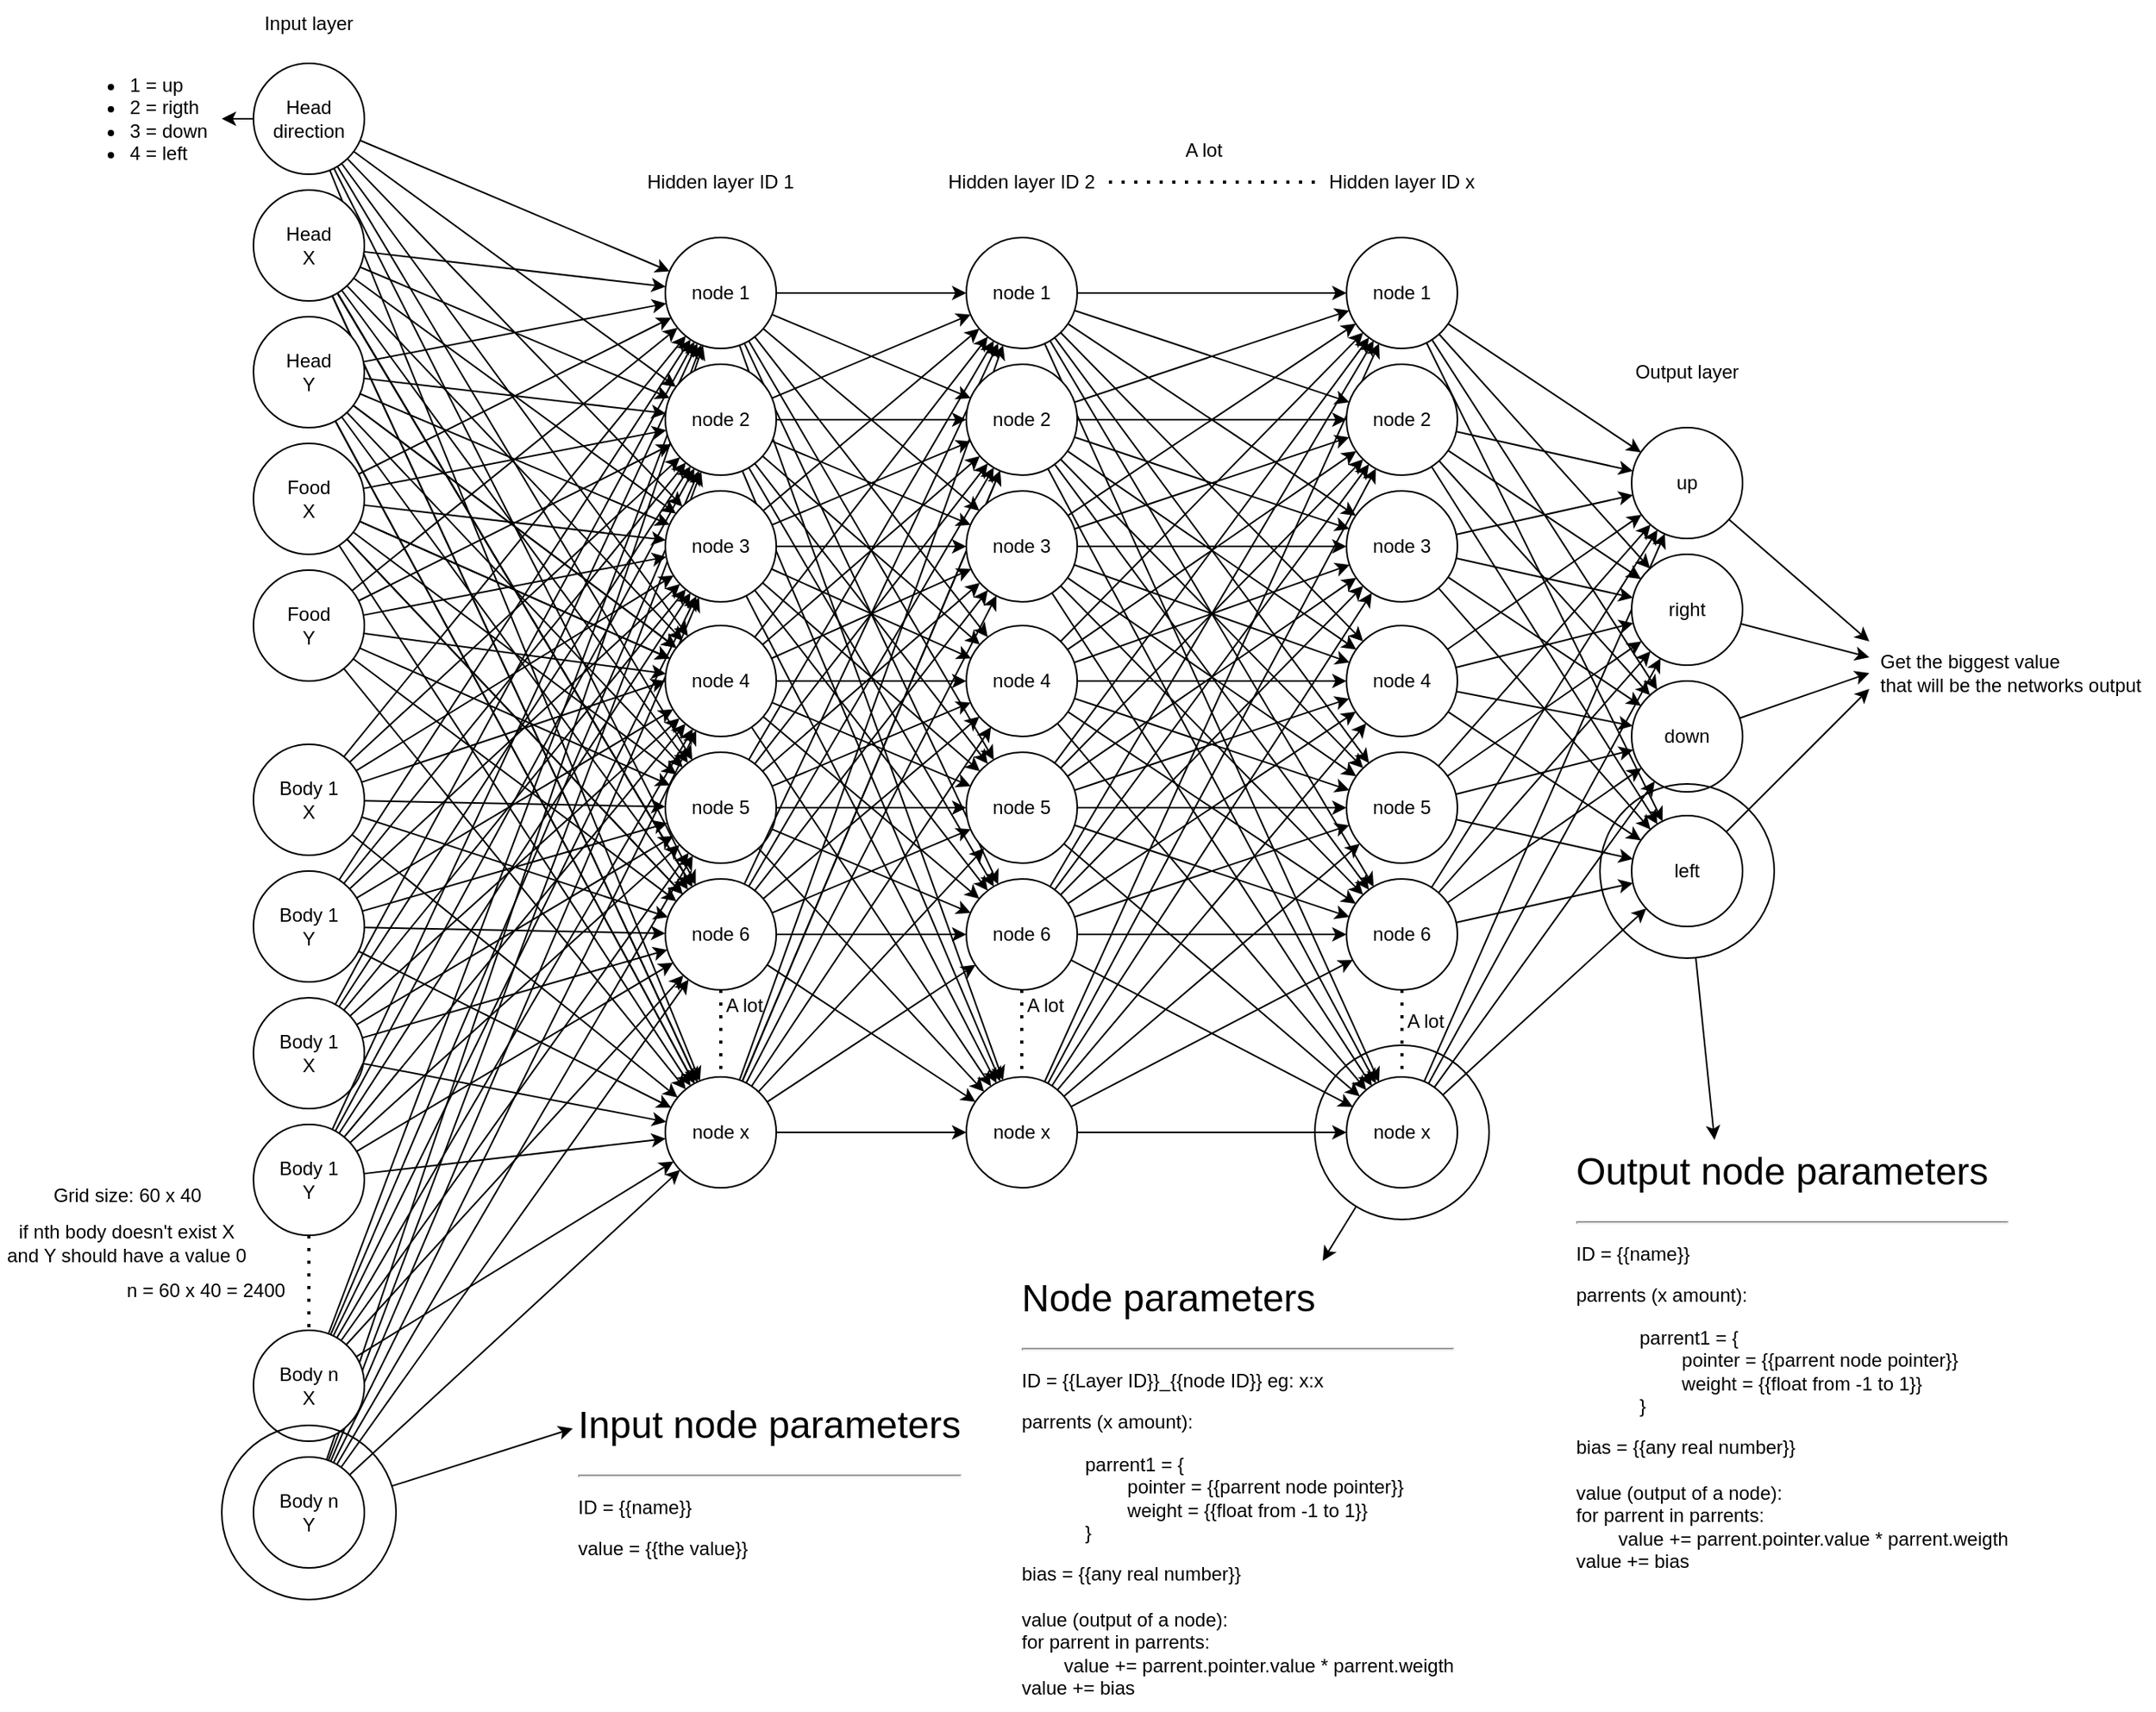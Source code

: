 <mxfile>
    <diagram id="o3xQGUq4JhhZXKFNt4qU" name="First plan (attempt 1-3)">
        <mxGraphModel dx="632" dy="685" grid="1" gridSize="10" guides="1" tooltips="1" connect="1" arrows="1" fold="1" page="1" pageScale="1" pageWidth="1600" pageHeight="1200" math="0" shadow="0">
            <root>
                <mxCell id="0"/>
                <mxCell id="1" parent="0"/>
                <mxCell id="387" style="edgeStyle=none;html=1;entryX=0.716;entryY=1.001;entryDx=0;entryDy=0;entryPerimeter=0;" parent="1" source="385" target="386" edge="1">
                    <mxGeometry relative="1" as="geometry"/>
                </mxCell>
                <mxCell id="349" style="edgeStyle=none;html=1;fontSize=24;entryX=0.994;entryY=0.817;entryDx=0;entryDy=0;entryPerimeter=0;rounded=0;" parent="1" source="348" target="350" edge="1">
                    <mxGeometry relative="1" as="geometry">
                        <mxPoint x="440" y="1004" as="targetPoint"/>
                    </mxGeometry>
                </mxCell>
                <mxCell id="345" style="edgeStyle=none;html=1;fontSize=24;entryX=0.4;entryY=1.014;entryDx=0;entryDy=0;entryPerimeter=0;rounded=0;" parent="1" source="333" target="344" edge="1">
                    <mxGeometry relative="1" as="geometry"/>
                </mxCell>
                <mxCell id="333" value="" style="ellipse;whiteSpace=wrap;html=1;aspect=fixed;fillColor=none;rounded=0;" parent="1" vertex="1">
                    <mxGeometry x="910" y="720" width="110" height="110" as="geometry"/>
                </mxCell>
                <mxCell id="57" style="edgeStyle=none;html=1;rounded=0;" parent="1" source="2" target="41" edge="1">
                    <mxGeometry relative="1" as="geometry"/>
                </mxCell>
                <mxCell id="73" style="edgeStyle=none;html=1;rounded=0;" parent="1" source="2" target="39" edge="1">
                    <mxGeometry relative="1" as="geometry"/>
                </mxCell>
                <mxCell id="112" style="edgeStyle=none;html=1;rounded=0;" parent="1" source="2" target="38" edge="1">
                    <mxGeometry relative="1" as="geometry"/>
                </mxCell>
                <mxCell id="124" style="edgeStyle=none;html=1;rounded=0;" parent="1" source="2" target="37" edge="1">
                    <mxGeometry relative="1" as="geometry"/>
                </mxCell>
                <mxCell id="125" style="edgeStyle=none;html=1;rounded=0;" parent="1" source="2" target="36" edge="1">
                    <mxGeometry relative="1" as="geometry"/>
                </mxCell>
                <mxCell id="137" style="edgeStyle=none;html=1;rounded=0;" parent="1" source="2" target="35" edge="1">
                    <mxGeometry relative="1" as="geometry"/>
                </mxCell>
                <mxCell id="158" style="edgeStyle=none;html=1;rounded=0;" parent="1" source="2" target="34" edge="1">
                    <mxGeometry relative="1" as="geometry"/>
                </mxCell>
                <mxCell id="396" style="edgeStyle=none;html=1;" parent="1" source="2" target="395" edge="1">
                    <mxGeometry relative="1" as="geometry"/>
                </mxCell>
                <mxCell id="2" value="Head&lt;br&gt;direction" style="ellipse;whiteSpace=wrap;html=1;aspect=fixed;rounded=0;" parent="1" vertex="1">
                    <mxGeometry x="240" y="100" width="70" height="70" as="geometry"/>
                </mxCell>
                <mxCell id="55" style="edgeStyle=none;html=1;rounded=0;" parent="1" source="3" target="41" edge="1">
                    <mxGeometry relative="1" as="geometry"/>
                </mxCell>
                <mxCell id="56" style="edgeStyle=none;html=1;rounded=0;" parent="1" source="3" target="41" edge="1">
                    <mxGeometry relative="1" as="geometry"/>
                </mxCell>
                <mxCell id="70" style="edgeStyle=none;html=1;rounded=0;" parent="1" source="3" target="39" edge="1">
                    <mxGeometry relative="1" as="geometry"/>
                </mxCell>
                <mxCell id="71" style="edgeStyle=none;html=1;rounded=0;" parent="1" source="3" target="39" edge="1">
                    <mxGeometry relative="1" as="geometry"/>
                </mxCell>
                <mxCell id="72" style="edgeStyle=none;html=1;rounded=0;" parent="1" source="3" target="39" edge="1">
                    <mxGeometry relative="1" as="geometry"/>
                </mxCell>
                <mxCell id="111" style="edgeStyle=none;html=1;rounded=0;" parent="1" source="3" target="38" edge="1">
                    <mxGeometry relative="1" as="geometry"/>
                </mxCell>
                <mxCell id="123" style="edgeStyle=none;html=1;rounded=0;" parent="1" source="3" target="37" edge="1">
                    <mxGeometry relative="1" as="geometry"/>
                </mxCell>
                <mxCell id="126" style="edgeStyle=none;html=1;rounded=0;" parent="1" source="3" target="36" edge="1">
                    <mxGeometry relative="1" as="geometry"/>
                </mxCell>
                <mxCell id="138" style="edgeStyle=none;html=1;rounded=0;" parent="1" source="3" target="35" edge="1">
                    <mxGeometry relative="1" as="geometry"/>
                </mxCell>
                <mxCell id="157" style="edgeStyle=none;html=1;rounded=0;" parent="1" source="3" target="34" edge="1">
                    <mxGeometry relative="1" as="geometry"/>
                </mxCell>
                <mxCell id="3" value="Head&lt;br&gt;X" style="ellipse;whiteSpace=wrap;html=1;aspect=fixed;rounded=0;" parent="1" vertex="1">
                    <mxGeometry x="240" y="180" width="70" height="70" as="geometry"/>
                </mxCell>
                <mxCell id="50" style="edgeStyle=none;html=1;rounded=0;" parent="1" source="4" target="41" edge="1">
                    <mxGeometry relative="1" as="geometry"/>
                </mxCell>
                <mxCell id="54" style="edgeStyle=none;html=1;rounded=0;" parent="1" source="4" target="41" edge="1">
                    <mxGeometry relative="1" as="geometry"/>
                </mxCell>
                <mxCell id="69" style="edgeStyle=none;html=1;rounded=0;" parent="1" source="4" target="39" edge="1">
                    <mxGeometry relative="1" as="geometry"/>
                </mxCell>
                <mxCell id="110" style="edgeStyle=none;html=1;rounded=0;" parent="1" source="4" target="38" edge="1">
                    <mxGeometry relative="1" as="geometry"/>
                </mxCell>
                <mxCell id="121" style="edgeStyle=none;html=1;rounded=0;" parent="1" source="4" target="37" edge="1">
                    <mxGeometry relative="1" as="geometry"/>
                </mxCell>
                <mxCell id="122" style="edgeStyle=none;html=1;rounded=0;" parent="1" source="4" target="37" edge="1">
                    <mxGeometry relative="1" as="geometry"/>
                </mxCell>
                <mxCell id="127" style="edgeStyle=none;html=1;rounded=0;" parent="1" source="4" target="36" edge="1">
                    <mxGeometry relative="1" as="geometry"/>
                </mxCell>
                <mxCell id="139" style="edgeStyle=none;html=1;rounded=0;" parent="1" source="4" target="35" edge="1">
                    <mxGeometry relative="1" as="geometry"/>
                </mxCell>
                <mxCell id="156" style="edgeStyle=none;html=1;rounded=0;" parent="1" source="4" target="34" edge="1">
                    <mxGeometry relative="1" as="geometry"/>
                </mxCell>
                <mxCell id="4" value="Head&lt;br&gt;Y" style="ellipse;whiteSpace=wrap;html=1;aspect=fixed;rounded=0;" parent="1" vertex="1">
                    <mxGeometry x="240" y="260" width="70" height="70" as="geometry"/>
                </mxCell>
                <mxCell id="53" style="edgeStyle=none;html=1;rounded=0;" parent="1" source="7" target="41" edge="1">
                    <mxGeometry relative="1" as="geometry"/>
                </mxCell>
                <mxCell id="67" style="edgeStyle=none;html=1;rounded=0;" parent="1" source="7" target="39" edge="1">
                    <mxGeometry relative="1" as="geometry"/>
                </mxCell>
                <mxCell id="68" style="edgeStyle=none;html=1;rounded=0;" parent="1" source="7" target="39" edge="1">
                    <mxGeometry relative="1" as="geometry"/>
                </mxCell>
                <mxCell id="109" style="edgeStyle=none;html=1;rounded=0;" parent="1" source="7" target="38" edge="1">
                    <mxGeometry relative="1" as="geometry"/>
                </mxCell>
                <mxCell id="120" style="edgeStyle=none;html=1;rounded=0;" parent="1" source="7" target="37" edge="1">
                    <mxGeometry relative="1" as="geometry"/>
                </mxCell>
                <mxCell id="128" style="edgeStyle=none;html=1;rounded=0;" parent="1" source="7" target="37" edge="1">
                    <mxGeometry relative="1" as="geometry"/>
                </mxCell>
                <mxCell id="129" style="edgeStyle=none;html=1;rounded=0;" parent="1" source="7" target="36" edge="1">
                    <mxGeometry relative="1" as="geometry"/>
                </mxCell>
                <mxCell id="140" style="edgeStyle=none;html=1;rounded=0;" parent="1" source="7" target="35" edge="1">
                    <mxGeometry relative="1" as="geometry"/>
                </mxCell>
                <mxCell id="155" style="edgeStyle=none;html=1;rounded=0;" parent="1" source="7" target="34" edge="1">
                    <mxGeometry relative="1" as="geometry"/>
                </mxCell>
                <mxCell id="7" value="Food&lt;br&gt;X" style="ellipse;whiteSpace=wrap;html=1;aspect=fixed;rounded=0;" parent="1" vertex="1">
                    <mxGeometry x="240" y="340" width="70" height="70" as="geometry"/>
                </mxCell>
                <mxCell id="52" style="edgeStyle=none;html=1;rounded=0;" parent="1" source="8" target="41" edge="1">
                    <mxGeometry relative="1" as="geometry"/>
                </mxCell>
                <mxCell id="66" style="edgeStyle=none;html=1;rounded=0;" parent="1" source="8" target="39" edge="1">
                    <mxGeometry relative="1" as="geometry"/>
                </mxCell>
                <mxCell id="108" style="edgeStyle=none;html=1;rounded=0;" parent="1" source="8" target="38" edge="1">
                    <mxGeometry relative="1" as="geometry"/>
                </mxCell>
                <mxCell id="119" style="edgeStyle=none;html=1;rounded=0;" parent="1" target="37" edge="1">
                    <mxGeometry relative="1" as="geometry">
                        <mxPoint x="310" y="460" as="sourcePoint"/>
                    </mxGeometry>
                </mxCell>
                <mxCell id="130" style="edgeStyle=none;html=1;rounded=0;" parent="1" source="8" target="36" edge="1">
                    <mxGeometry relative="1" as="geometry">
                        <mxPoint x="580" y="420" as="targetPoint"/>
                    </mxGeometry>
                </mxCell>
                <mxCell id="141" style="edgeStyle=none;html=1;rounded=0;" parent="1" source="8" target="35" edge="1">
                    <mxGeometry relative="1" as="geometry"/>
                </mxCell>
                <mxCell id="154" style="edgeStyle=none;html=1;rounded=0;" parent="1" source="8" target="34" edge="1">
                    <mxGeometry relative="1" as="geometry"/>
                </mxCell>
                <mxCell id="8" value="Food&lt;br&gt;Y" style="ellipse;whiteSpace=wrap;html=1;aspect=fixed;rounded=0;" parent="1" vertex="1">
                    <mxGeometry x="240" y="420" width="70" height="70" as="geometry"/>
                </mxCell>
                <mxCell id="9" value="Grid size: 60 x 40" style="text;html=1;align=center;verticalAlign=middle;resizable=0;points=[];autosize=1;strokeColor=none;fillColor=none;rounded=0;" parent="1" vertex="1">
                    <mxGeometry x="100" y="800" width="120" height="30" as="geometry"/>
                </mxCell>
                <mxCell id="51" style="edgeStyle=none;html=1;rounded=0;" parent="1" source="15" target="41" edge="1">
                    <mxGeometry relative="1" as="geometry"/>
                </mxCell>
                <mxCell id="65" style="edgeStyle=none;html=1;rounded=0;" parent="1" source="15" target="39" edge="1">
                    <mxGeometry relative="1" as="geometry"/>
                </mxCell>
                <mxCell id="107" style="edgeStyle=none;html=1;rounded=0;" parent="1" source="15" target="38" edge="1">
                    <mxGeometry relative="1" as="geometry"/>
                </mxCell>
                <mxCell id="118" style="edgeStyle=none;html=1;entryX=0;entryY=0.5;entryDx=0;entryDy=0;rounded=0;" parent="1" source="15" target="37" edge="1">
                    <mxGeometry relative="1" as="geometry"/>
                </mxCell>
                <mxCell id="131" style="edgeStyle=none;html=1;rounded=0;" parent="1" source="15" target="36" edge="1">
                    <mxGeometry relative="1" as="geometry"/>
                </mxCell>
                <mxCell id="142" style="edgeStyle=none;html=1;rounded=0;" parent="1" source="15" target="35" edge="1">
                    <mxGeometry relative="1" as="geometry"/>
                </mxCell>
                <mxCell id="153" style="edgeStyle=none;html=1;rounded=0;" parent="1" source="15" target="34" edge="1">
                    <mxGeometry relative="1" as="geometry"/>
                </mxCell>
                <mxCell id="15" value="Body 1&lt;br&gt;X" style="ellipse;whiteSpace=wrap;html=1;aspect=fixed;rounded=0;" parent="1" vertex="1">
                    <mxGeometry x="240" y="530" width="70" height="70" as="geometry"/>
                </mxCell>
                <mxCell id="49" style="edgeStyle=none;html=1;rounded=0;" parent="1" source="16" target="41" edge="1">
                    <mxGeometry relative="1" as="geometry"/>
                </mxCell>
                <mxCell id="64" style="edgeStyle=none;html=1;rounded=0;" parent="1" source="16" target="39" edge="1">
                    <mxGeometry relative="1" as="geometry"/>
                </mxCell>
                <mxCell id="106" style="edgeStyle=none;html=1;rounded=0;" parent="1" source="16" target="38" edge="1">
                    <mxGeometry relative="1" as="geometry"/>
                </mxCell>
                <mxCell id="117" style="edgeStyle=none;html=1;rounded=0;" parent="1" source="16" target="37" edge="1">
                    <mxGeometry relative="1" as="geometry"/>
                </mxCell>
                <mxCell id="132" style="edgeStyle=none;html=1;rounded=0;" parent="1" source="16" target="36" edge="1">
                    <mxGeometry relative="1" as="geometry"/>
                </mxCell>
                <mxCell id="143" style="edgeStyle=none;html=1;rounded=0;" parent="1" source="16" target="35" edge="1">
                    <mxGeometry relative="1" as="geometry"/>
                </mxCell>
                <mxCell id="152" style="edgeStyle=none;html=1;rounded=0;" parent="1" source="16" target="34" edge="1">
                    <mxGeometry relative="1" as="geometry"/>
                </mxCell>
                <mxCell id="16" value="Body 1&lt;br&gt;Y" style="ellipse;whiteSpace=wrap;html=1;aspect=fixed;rounded=0;" parent="1" vertex="1">
                    <mxGeometry x="240" y="610" width="70" height="70" as="geometry"/>
                </mxCell>
                <mxCell id="48" style="edgeStyle=none;html=1;rounded=0;" parent="1" source="17" target="41" edge="1">
                    <mxGeometry relative="1" as="geometry"/>
                </mxCell>
                <mxCell id="63" style="edgeStyle=none;html=1;rounded=0;" parent="1" source="17" target="39" edge="1">
                    <mxGeometry relative="1" as="geometry"/>
                </mxCell>
                <mxCell id="105" style="edgeStyle=none;html=1;rounded=0;" parent="1" source="17" target="38" edge="1">
                    <mxGeometry relative="1" as="geometry"/>
                </mxCell>
                <mxCell id="116" style="edgeStyle=none;html=1;rounded=0;" parent="1" source="17" target="37" edge="1">
                    <mxGeometry relative="1" as="geometry"/>
                </mxCell>
                <mxCell id="133" style="edgeStyle=none;html=1;rounded=0;" parent="1" source="17" target="36" edge="1">
                    <mxGeometry relative="1" as="geometry"/>
                </mxCell>
                <mxCell id="144" style="edgeStyle=none;html=1;rounded=0;" parent="1" source="17" target="35" edge="1">
                    <mxGeometry relative="1" as="geometry"/>
                </mxCell>
                <mxCell id="151" style="edgeStyle=none;html=1;rounded=0;" parent="1" source="17" target="34" edge="1">
                    <mxGeometry relative="1" as="geometry"/>
                </mxCell>
                <mxCell id="17" value="Body 1&lt;br&gt;X" style="ellipse;whiteSpace=wrap;html=1;aspect=fixed;rounded=0;" parent="1" vertex="1">
                    <mxGeometry x="240" y="690" width="70" height="70" as="geometry"/>
                </mxCell>
                <mxCell id="47" style="edgeStyle=none;html=1;rounded=0;" parent="1" source="18" target="41" edge="1">
                    <mxGeometry relative="1" as="geometry"/>
                </mxCell>
                <mxCell id="62" style="edgeStyle=none;html=1;rounded=0;" parent="1" source="18" target="39" edge="1">
                    <mxGeometry relative="1" as="geometry"/>
                </mxCell>
                <mxCell id="104" style="edgeStyle=none;html=1;rounded=0;" parent="1" source="18" target="38" edge="1">
                    <mxGeometry relative="1" as="geometry"/>
                </mxCell>
                <mxCell id="115" style="edgeStyle=none;html=1;rounded=0;" parent="1" source="18" target="37" edge="1">
                    <mxGeometry relative="1" as="geometry"/>
                </mxCell>
                <mxCell id="134" style="edgeStyle=none;html=1;rounded=0;" parent="1" source="18" target="36" edge="1">
                    <mxGeometry relative="1" as="geometry"/>
                </mxCell>
                <mxCell id="145" style="edgeStyle=none;html=1;rounded=0;" parent="1" source="18" target="35" edge="1">
                    <mxGeometry relative="1" as="geometry"/>
                </mxCell>
                <mxCell id="150" style="edgeStyle=none;html=1;rounded=0;" parent="1" source="18" target="34" edge="1">
                    <mxGeometry relative="1" as="geometry"/>
                </mxCell>
                <mxCell id="18" value="Body 1&lt;br&gt;Y" style="ellipse;whiteSpace=wrap;html=1;aspect=fixed;rounded=0;" parent="1" vertex="1">
                    <mxGeometry x="240" y="770" width="70" height="70" as="geometry"/>
                </mxCell>
                <mxCell id="46" style="edgeStyle=none;html=1;rounded=0;" parent="1" source="28" target="41" edge="1">
                    <mxGeometry relative="1" as="geometry"/>
                </mxCell>
                <mxCell id="61" style="edgeStyle=none;html=1;rounded=0;" parent="1" source="28" target="39" edge="1">
                    <mxGeometry relative="1" as="geometry"/>
                </mxCell>
                <mxCell id="103" style="edgeStyle=none;html=1;rounded=0;" parent="1" source="28" target="38" edge="1">
                    <mxGeometry relative="1" as="geometry"/>
                </mxCell>
                <mxCell id="114" style="edgeStyle=none;html=1;rounded=0;" parent="1" source="28" target="37" edge="1">
                    <mxGeometry relative="1" as="geometry"/>
                </mxCell>
                <mxCell id="135" style="edgeStyle=none;html=1;rounded=0;" parent="1" source="28" target="36" edge="1">
                    <mxGeometry relative="1" as="geometry"/>
                </mxCell>
                <mxCell id="146" style="edgeStyle=none;html=1;rounded=0;" parent="1" source="28" target="35" edge="1">
                    <mxGeometry relative="1" as="geometry"/>
                </mxCell>
                <mxCell id="149" style="edgeStyle=none;html=1;rounded=0;" parent="1" source="28" target="34" edge="1">
                    <mxGeometry relative="1" as="geometry"/>
                </mxCell>
                <mxCell id="45" style="edgeStyle=none;html=1;rounded=0;" parent="1" source="29" target="41" edge="1">
                    <mxGeometry relative="1" as="geometry"/>
                </mxCell>
                <mxCell id="60" style="edgeStyle=none;html=1;rounded=0;" parent="1" source="29" target="39" edge="1">
                    <mxGeometry relative="1" as="geometry"/>
                </mxCell>
                <mxCell id="102" style="edgeStyle=none;html=1;rounded=0;" parent="1" source="29" target="38" edge="1">
                    <mxGeometry relative="1" as="geometry"/>
                </mxCell>
                <mxCell id="113" style="edgeStyle=none;html=1;rounded=0;" parent="1" source="29" target="37" edge="1">
                    <mxGeometry relative="1" as="geometry"/>
                </mxCell>
                <mxCell id="136" style="edgeStyle=none;html=1;rounded=0;" parent="1" source="29" target="36" edge="1">
                    <mxGeometry relative="1" as="geometry"/>
                </mxCell>
                <mxCell id="147" style="edgeStyle=none;html=1;rounded=0;" parent="1" source="29" target="35" edge="1">
                    <mxGeometry relative="1" as="geometry"/>
                </mxCell>
                <mxCell id="148" style="edgeStyle=none;html=1;rounded=0;" parent="1" source="29" target="34" edge="1">
                    <mxGeometry relative="1" as="geometry"/>
                </mxCell>
                <mxCell id="29" value="Body n&lt;br&gt;Y" style="ellipse;whiteSpace=wrap;html=1;aspect=fixed;rounded=0;" parent="1" vertex="1">
                    <mxGeometry x="240" y="980" width="70" height="70" as="geometry"/>
                </mxCell>
                <mxCell id="30" value="" style="endArrow=none;dashed=1;html=1;dashPattern=1 3;strokeWidth=2;rounded=0;" parent="1" source="18" target="28" edge="1">
                    <mxGeometry width="50" height="50" relative="1" as="geometry">
                        <mxPoint x="500" y="700" as="sourcePoint"/>
                        <mxPoint x="550" y="650" as="targetPoint"/>
                        <Array as="points"/>
                    </mxGeometry>
                </mxCell>
                <mxCell id="31" value="n = 60 x 40 = 2400" style="text;html=1;strokeColor=none;fillColor=none;align=center;verticalAlign=middle;whiteSpace=wrap;rounded=0;" parent="1" vertex="1">
                    <mxGeometry x="150" y="860" width="120" height="30" as="geometry"/>
                </mxCell>
                <mxCell id="33" value="Input layer" style="text;html=1;strokeColor=none;fillColor=none;align=center;verticalAlign=middle;whiteSpace=wrap;rounded=0;" parent="1" vertex="1">
                    <mxGeometry x="245" y="60" width="60" height="30" as="geometry"/>
                </mxCell>
                <mxCell id="181" style="edgeStyle=none;html=1;rounded=0;" parent="1" source="34" target="159" edge="1">
                    <mxGeometry relative="1" as="geometry"/>
                </mxCell>
                <mxCell id="194" style="edgeStyle=none;html=1;rounded=0;" parent="1" source="34" target="166" edge="1">
                    <mxGeometry relative="1" as="geometry"/>
                </mxCell>
                <mxCell id="201" style="edgeStyle=none;html=1;rounded=0;" parent="1" source="34" target="164" edge="1">
                    <mxGeometry relative="1" as="geometry"/>
                </mxCell>
                <mxCell id="208" style="edgeStyle=none;html=1;rounded=0;" parent="1" source="34" target="163" edge="1">
                    <mxGeometry relative="1" as="geometry"/>
                </mxCell>
                <mxCell id="215" style="edgeStyle=none;html=1;rounded=0;" parent="1" source="34" target="162" edge="1">
                    <mxGeometry relative="1" as="geometry"/>
                </mxCell>
                <mxCell id="224" style="edgeStyle=none;html=1;rounded=0;" parent="1" source="34" target="161" edge="1">
                    <mxGeometry relative="1" as="geometry"/>
                </mxCell>
                <mxCell id="231" style="edgeStyle=none;html=1;rounded=0;" parent="1" source="34" target="160" edge="1">
                    <mxGeometry relative="1" as="geometry"/>
                </mxCell>
                <mxCell id="34" value="node 1" style="ellipse;whiteSpace=wrap;html=1;aspect=fixed;rounded=0;" parent="1" vertex="1">
                    <mxGeometry x="500" y="210" width="70" height="70" as="geometry"/>
                </mxCell>
                <mxCell id="182" style="edgeStyle=none;html=1;rounded=0;" parent="1" source="35" target="160" edge="1">
                    <mxGeometry relative="1" as="geometry"/>
                </mxCell>
                <mxCell id="193" style="edgeStyle=none;html=1;rounded=0;" parent="1" source="35" target="159" edge="1">
                    <mxGeometry relative="1" as="geometry"/>
                </mxCell>
                <mxCell id="200" style="edgeStyle=none;html=1;rounded=0;" parent="1" source="35" target="166" edge="1">
                    <mxGeometry relative="1" as="geometry"/>
                </mxCell>
                <mxCell id="207" style="edgeStyle=none;html=1;rounded=0;" parent="1" source="35" target="164" edge="1">
                    <mxGeometry relative="1" as="geometry"/>
                </mxCell>
                <mxCell id="214" style="edgeStyle=none;html=1;rounded=0;" parent="1" source="35" target="163" edge="1">
                    <mxGeometry relative="1" as="geometry"/>
                </mxCell>
                <mxCell id="223" style="edgeStyle=none;html=1;rounded=0;" parent="1" source="35" target="162" edge="1">
                    <mxGeometry relative="1" as="geometry"/>
                </mxCell>
                <mxCell id="230" style="edgeStyle=none;html=1;rounded=0;" parent="1" source="35" target="161" edge="1">
                    <mxGeometry relative="1" as="geometry"/>
                </mxCell>
                <mxCell id="35" value="node 2" style="ellipse;whiteSpace=wrap;html=1;aspect=fixed;rounded=0;" parent="1" vertex="1">
                    <mxGeometry x="500" y="290" width="70" height="70" as="geometry"/>
                </mxCell>
                <mxCell id="183" style="edgeStyle=none;html=1;rounded=0;" parent="1" source="36" target="161" edge="1">
                    <mxGeometry relative="1" as="geometry"/>
                </mxCell>
                <mxCell id="192" style="edgeStyle=none;html=1;rounded=0;" parent="1" source="36" target="160" edge="1">
                    <mxGeometry relative="1" as="geometry"/>
                </mxCell>
                <mxCell id="199" style="edgeStyle=none;html=1;rounded=0;" parent="1" source="36" target="159" edge="1">
                    <mxGeometry relative="1" as="geometry"/>
                </mxCell>
                <mxCell id="206" style="edgeStyle=none;html=1;rounded=0;" parent="1" source="36" target="166" edge="1">
                    <mxGeometry relative="1" as="geometry"/>
                </mxCell>
                <mxCell id="213" style="edgeStyle=none;html=1;rounded=0;" parent="1" source="36" target="164" edge="1">
                    <mxGeometry relative="1" as="geometry"/>
                </mxCell>
                <mxCell id="222" style="edgeStyle=none;html=1;rounded=0;" parent="1" source="36" target="163" edge="1">
                    <mxGeometry relative="1" as="geometry"/>
                </mxCell>
                <mxCell id="229" style="edgeStyle=none;html=1;rounded=0;" parent="1" source="36" target="162" edge="1">
                    <mxGeometry relative="1" as="geometry"/>
                </mxCell>
                <mxCell id="36" value="node 3" style="ellipse;whiteSpace=wrap;html=1;aspect=fixed;rounded=0;" parent="1" vertex="1">
                    <mxGeometry x="500" y="370" width="70" height="70" as="geometry"/>
                </mxCell>
                <mxCell id="184" style="edgeStyle=none;html=1;rounded=0;" parent="1" source="37" target="162" edge="1">
                    <mxGeometry relative="1" as="geometry"/>
                </mxCell>
                <mxCell id="191" style="edgeStyle=none;html=1;rounded=0;" parent="1" source="37" target="161" edge="1">
                    <mxGeometry relative="1" as="geometry"/>
                </mxCell>
                <mxCell id="198" style="edgeStyle=none;html=1;rounded=0;" parent="1" source="37" target="160" edge="1">
                    <mxGeometry relative="1" as="geometry"/>
                </mxCell>
                <mxCell id="205" style="edgeStyle=none;html=1;rounded=0;" parent="1" source="37" target="159" edge="1">
                    <mxGeometry relative="1" as="geometry"/>
                </mxCell>
                <mxCell id="212" style="edgeStyle=none;html=1;rounded=0;" parent="1" source="37" target="166" edge="1">
                    <mxGeometry relative="1" as="geometry"/>
                </mxCell>
                <mxCell id="221" style="edgeStyle=none;html=1;rounded=0;" parent="1" source="37" target="164" edge="1">
                    <mxGeometry relative="1" as="geometry"/>
                </mxCell>
                <mxCell id="228" style="edgeStyle=none;html=1;rounded=0;" parent="1" source="37" target="163" edge="1">
                    <mxGeometry relative="1" as="geometry"/>
                </mxCell>
                <mxCell id="37" value="node 4" style="ellipse;whiteSpace=wrap;html=1;aspect=fixed;rounded=0;" parent="1" vertex="1">
                    <mxGeometry x="500" y="455" width="70" height="70" as="geometry"/>
                </mxCell>
                <mxCell id="185" style="edgeStyle=none;html=1;rounded=0;" parent="1" source="38" target="163" edge="1">
                    <mxGeometry relative="1" as="geometry"/>
                </mxCell>
                <mxCell id="190" style="edgeStyle=none;html=1;rounded=0;" parent="1" source="38" target="162" edge="1">
                    <mxGeometry relative="1" as="geometry"/>
                </mxCell>
                <mxCell id="197" style="edgeStyle=none;html=1;rounded=0;" parent="1" source="38" target="161" edge="1">
                    <mxGeometry relative="1" as="geometry"/>
                </mxCell>
                <mxCell id="204" style="edgeStyle=none;html=1;rounded=0;" parent="1" source="38" target="160" edge="1">
                    <mxGeometry relative="1" as="geometry"/>
                </mxCell>
                <mxCell id="211" style="edgeStyle=none;html=1;rounded=0;" parent="1" source="38" target="159" edge="1">
                    <mxGeometry relative="1" as="geometry"/>
                </mxCell>
                <mxCell id="220" style="edgeStyle=none;html=1;rounded=0;" parent="1" source="38" target="166" edge="1">
                    <mxGeometry relative="1" as="geometry"/>
                </mxCell>
                <mxCell id="227" style="edgeStyle=none;html=1;rounded=0;" parent="1" source="38" target="164" edge="1">
                    <mxGeometry relative="1" as="geometry"/>
                </mxCell>
                <mxCell id="38" value="node 5" style="ellipse;whiteSpace=wrap;html=1;aspect=fixed;rounded=0;" parent="1" vertex="1">
                    <mxGeometry x="500" y="535" width="70" height="70" as="geometry"/>
                </mxCell>
                <mxCell id="186" style="edgeStyle=none;html=1;rounded=0;" parent="1" source="39" target="164" edge="1">
                    <mxGeometry relative="1" as="geometry"/>
                </mxCell>
                <mxCell id="189" style="edgeStyle=none;html=1;rounded=0;" parent="1" source="39" target="163" edge="1">
                    <mxGeometry relative="1" as="geometry"/>
                </mxCell>
                <mxCell id="196" style="edgeStyle=none;html=1;rounded=0;" parent="1" source="39" target="162" edge="1">
                    <mxGeometry relative="1" as="geometry"/>
                </mxCell>
                <mxCell id="203" style="edgeStyle=none;html=1;rounded=0;" parent="1" source="39" target="161" edge="1">
                    <mxGeometry relative="1" as="geometry"/>
                </mxCell>
                <mxCell id="210" style="edgeStyle=none;html=1;rounded=0;" parent="1" source="39" target="160" edge="1">
                    <mxGeometry relative="1" as="geometry"/>
                </mxCell>
                <mxCell id="219" style="edgeStyle=none;html=1;rounded=0;" parent="1" source="39" target="159" edge="1">
                    <mxGeometry relative="1" as="geometry"/>
                </mxCell>
                <mxCell id="226" style="edgeStyle=none;html=1;rounded=0;" parent="1" source="39" target="166" edge="1">
                    <mxGeometry relative="1" as="geometry"/>
                </mxCell>
                <mxCell id="39" value="node 6" style="ellipse;whiteSpace=wrap;html=1;aspect=fixed;rounded=0;" parent="1" vertex="1">
                    <mxGeometry x="500" y="615" width="70" height="70" as="geometry"/>
                </mxCell>
                <mxCell id="40" value="Hidden layer ID 1" style="text;html=1;strokeColor=none;fillColor=none;align=center;verticalAlign=middle;whiteSpace=wrap;rounded=0;" parent="1" vertex="1">
                    <mxGeometry x="480" y="160" width="110" height="30" as="geometry"/>
                </mxCell>
                <mxCell id="187" style="edgeStyle=none;html=1;rounded=0;" parent="1" source="41" target="166" edge="1">
                    <mxGeometry relative="1" as="geometry"/>
                </mxCell>
                <mxCell id="188" style="edgeStyle=none;html=1;rounded=0;" parent="1" source="41" target="164" edge="1">
                    <mxGeometry relative="1" as="geometry"/>
                </mxCell>
                <mxCell id="195" style="edgeStyle=none;html=1;rounded=0;" parent="1" source="41" target="163" edge="1">
                    <mxGeometry relative="1" as="geometry"/>
                </mxCell>
                <mxCell id="202" style="edgeStyle=none;html=1;rounded=0;" parent="1" source="41" target="162" edge="1">
                    <mxGeometry relative="1" as="geometry"/>
                </mxCell>
                <mxCell id="209" style="edgeStyle=none;html=1;rounded=0;" parent="1" source="41" target="161" edge="1">
                    <mxGeometry relative="1" as="geometry"/>
                </mxCell>
                <mxCell id="216" style="edgeStyle=none;html=1;rounded=0;" parent="1" source="41" target="160" edge="1">
                    <mxGeometry relative="1" as="geometry"/>
                </mxCell>
                <mxCell id="218" style="edgeStyle=none;html=1;rounded=0;" parent="1" source="41" target="160" edge="1">
                    <mxGeometry relative="1" as="geometry"/>
                </mxCell>
                <mxCell id="225" style="edgeStyle=none;html=1;rounded=0;" parent="1" source="41" target="159" edge="1">
                    <mxGeometry relative="1" as="geometry"/>
                </mxCell>
                <mxCell id="41" value="node x" style="ellipse;whiteSpace=wrap;html=1;aspect=fixed;rounded=0;" parent="1" vertex="1">
                    <mxGeometry x="500" y="740" width="70" height="70" as="geometry"/>
                </mxCell>
                <mxCell id="42" value="" style="endArrow=none;dashed=1;html=1;dashPattern=1 3;strokeWidth=2;rounded=0;" parent="1" source="39" target="41" edge="1">
                    <mxGeometry width="50" height="50" relative="1" as="geometry">
                        <mxPoint x="710" y="580" as="sourcePoint"/>
                        <mxPoint x="760" y="530" as="targetPoint"/>
                    </mxGeometry>
                </mxCell>
                <mxCell id="43" value="A lot" style="text;html=1;strokeColor=none;fillColor=none;align=center;verticalAlign=middle;whiteSpace=wrap;rounded=0;" parent="1" vertex="1">
                    <mxGeometry x="520" y="680" width="60" height="30" as="geometry"/>
                </mxCell>
                <mxCell id="283" style="edgeStyle=none;html=1;rounded=0;" parent="1" source="159" target="169" edge="1">
                    <mxGeometry relative="1" as="geometry"/>
                </mxCell>
                <mxCell id="284" style="edgeStyle=none;html=1;rounded=0;" parent="1" source="159" target="170" edge="1">
                    <mxGeometry relative="1" as="geometry"/>
                </mxCell>
                <mxCell id="285" style="edgeStyle=none;html=1;rounded=0;" parent="1" source="159" target="171" edge="1">
                    <mxGeometry relative="1" as="geometry"/>
                </mxCell>
                <mxCell id="286" style="edgeStyle=none;html=1;rounded=0;" parent="1" source="159" target="172" edge="1">
                    <mxGeometry relative="1" as="geometry"/>
                </mxCell>
                <mxCell id="287" style="edgeStyle=none;html=1;rounded=0;" parent="1" source="159" target="173" edge="1">
                    <mxGeometry relative="1" as="geometry"/>
                </mxCell>
                <mxCell id="288" style="edgeStyle=none;html=1;rounded=0;" parent="1" source="159" target="174" edge="1">
                    <mxGeometry relative="1" as="geometry"/>
                </mxCell>
                <mxCell id="289" style="edgeStyle=none;html=1;rounded=0;" parent="1" source="159" target="176" edge="1">
                    <mxGeometry relative="1" as="geometry"/>
                </mxCell>
                <mxCell id="159" value="node 1" style="ellipse;whiteSpace=wrap;html=1;aspect=fixed;rounded=0;" parent="1" vertex="1">
                    <mxGeometry x="690" y="210" width="70" height="70" as="geometry"/>
                </mxCell>
                <mxCell id="290" style="edgeStyle=none;html=1;rounded=0;" parent="1" source="160" target="169" edge="1">
                    <mxGeometry relative="1" as="geometry"/>
                </mxCell>
                <mxCell id="291" style="edgeStyle=none;html=1;rounded=0;" parent="1" source="160" target="170" edge="1">
                    <mxGeometry relative="1" as="geometry"/>
                </mxCell>
                <mxCell id="292" style="edgeStyle=none;html=1;rounded=0;" parent="1" source="160" target="171" edge="1">
                    <mxGeometry relative="1" as="geometry"/>
                </mxCell>
                <mxCell id="293" style="edgeStyle=none;html=1;rounded=0;" parent="1" source="160" target="172" edge="1">
                    <mxGeometry relative="1" as="geometry"/>
                </mxCell>
                <mxCell id="294" style="edgeStyle=none;html=1;rounded=0;" parent="1" source="160" target="173" edge="1">
                    <mxGeometry relative="1" as="geometry"/>
                </mxCell>
                <mxCell id="295" style="edgeStyle=none;html=1;rounded=0;" parent="1" source="160" target="174" edge="1">
                    <mxGeometry relative="1" as="geometry"/>
                </mxCell>
                <mxCell id="296" style="edgeStyle=none;html=1;rounded=0;" parent="1" source="160" target="176" edge="1">
                    <mxGeometry relative="1" as="geometry"/>
                </mxCell>
                <mxCell id="160" value="node 2" style="ellipse;whiteSpace=wrap;html=1;aspect=fixed;rounded=0;" parent="1" vertex="1">
                    <mxGeometry x="690" y="290" width="70" height="70" as="geometry"/>
                </mxCell>
                <mxCell id="297" style="edgeStyle=none;html=1;rounded=0;" parent="1" source="161" target="169" edge="1">
                    <mxGeometry relative="1" as="geometry"/>
                </mxCell>
                <mxCell id="298" style="edgeStyle=none;html=1;rounded=0;" parent="1" source="161" target="170" edge="1">
                    <mxGeometry relative="1" as="geometry"/>
                </mxCell>
                <mxCell id="299" style="edgeStyle=none;html=1;rounded=0;" parent="1" source="161" target="171" edge="1">
                    <mxGeometry relative="1" as="geometry"/>
                </mxCell>
                <mxCell id="300" style="edgeStyle=none;html=1;rounded=0;" parent="1" source="161" target="172" edge="1">
                    <mxGeometry relative="1" as="geometry"/>
                </mxCell>
                <mxCell id="301" style="edgeStyle=none;html=1;rounded=0;" parent="1" source="161" target="173" edge="1">
                    <mxGeometry relative="1" as="geometry"/>
                </mxCell>
                <mxCell id="302" style="edgeStyle=none;html=1;rounded=0;" parent="1" source="161" target="174" edge="1">
                    <mxGeometry relative="1" as="geometry"/>
                </mxCell>
                <mxCell id="303" style="edgeStyle=none;html=1;rounded=0;" parent="1" source="161" target="176" edge="1">
                    <mxGeometry relative="1" as="geometry"/>
                </mxCell>
                <mxCell id="161" value="node 3" style="ellipse;whiteSpace=wrap;html=1;aspect=fixed;rounded=0;" parent="1" vertex="1">
                    <mxGeometry x="690" y="370" width="70" height="70" as="geometry"/>
                </mxCell>
                <mxCell id="304" style="edgeStyle=none;html=1;rounded=0;" parent="1" source="162" target="169" edge="1">
                    <mxGeometry relative="1" as="geometry"/>
                </mxCell>
                <mxCell id="305" style="edgeStyle=none;html=1;rounded=0;" parent="1" source="162" target="170" edge="1">
                    <mxGeometry relative="1" as="geometry"/>
                </mxCell>
                <mxCell id="306" style="edgeStyle=none;html=1;rounded=0;" parent="1" source="162" target="171" edge="1">
                    <mxGeometry relative="1" as="geometry"/>
                </mxCell>
                <mxCell id="307" style="edgeStyle=none;html=1;rounded=0;" parent="1" source="162" target="172" edge="1">
                    <mxGeometry relative="1" as="geometry"/>
                </mxCell>
                <mxCell id="308" style="edgeStyle=none;html=1;rounded=0;" parent="1" source="162" target="173" edge="1">
                    <mxGeometry relative="1" as="geometry"/>
                </mxCell>
                <mxCell id="309" style="edgeStyle=none;html=1;rounded=0;" parent="1" source="162" target="174" edge="1">
                    <mxGeometry relative="1" as="geometry"/>
                </mxCell>
                <mxCell id="310" style="edgeStyle=none;html=1;rounded=0;" parent="1" source="162" target="176" edge="1">
                    <mxGeometry relative="1" as="geometry"/>
                </mxCell>
                <mxCell id="162" value="node 4" style="ellipse;whiteSpace=wrap;html=1;aspect=fixed;rounded=0;" parent="1" vertex="1">
                    <mxGeometry x="690" y="455" width="70" height="70" as="geometry"/>
                </mxCell>
                <mxCell id="311" style="edgeStyle=none;html=1;rounded=0;" parent="1" source="163" target="169" edge="1">
                    <mxGeometry relative="1" as="geometry"/>
                </mxCell>
                <mxCell id="312" style="edgeStyle=none;html=1;rounded=0;" parent="1" source="163" target="170" edge="1">
                    <mxGeometry relative="1" as="geometry"/>
                </mxCell>
                <mxCell id="313" style="edgeStyle=none;html=1;rounded=0;" parent="1" source="163" target="171" edge="1">
                    <mxGeometry relative="1" as="geometry"/>
                </mxCell>
                <mxCell id="314" style="edgeStyle=none;html=1;rounded=0;" parent="1" source="163" target="172" edge="1">
                    <mxGeometry relative="1" as="geometry"/>
                </mxCell>
                <mxCell id="315" style="edgeStyle=none;html=1;rounded=0;" parent="1" source="163" target="173" edge="1">
                    <mxGeometry relative="1" as="geometry"/>
                </mxCell>
                <mxCell id="316" style="edgeStyle=none;html=1;rounded=0;" parent="1" source="163" target="174" edge="1">
                    <mxGeometry relative="1" as="geometry"/>
                </mxCell>
                <mxCell id="317" style="edgeStyle=none;html=1;rounded=0;" parent="1" source="163" target="176" edge="1">
                    <mxGeometry relative="1" as="geometry"/>
                </mxCell>
                <mxCell id="163" value="node 5" style="ellipse;whiteSpace=wrap;html=1;aspect=fixed;rounded=0;" parent="1" vertex="1">
                    <mxGeometry x="690" y="535" width="70" height="70" as="geometry"/>
                </mxCell>
                <mxCell id="318" style="edgeStyle=none;html=1;rounded=0;" parent="1" source="164" target="169" edge="1">
                    <mxGeometry relative="1" as="geometry"/>
                </mxCell>
                <mxCell id="319" style="edgeStyle=none;html=1;rounded=0;" parent="1" source="164" target="170" edge="1">
                    <mxGeometry relative="1" as="geometry"/>
                </mxCell>
                <mxCell id="320" style="edgeStyle=none;html=1;rounded=0;" parent="1" source="164" target="171" edge="1">
                    <mxGeometry relative="1" as="geometry"/>
                </mxCell>
                <mxCell id="321" style="edgeStyle=none;html=1;rounded=0;" parent="1" source="164" target="172" edge="1">
                    <mxGeometry relative="1" as="geometry"/>
                </mxCell>
                <mxCell id="322" style="edgeStyle=none;html=1;rounded=0;" parent="1" source="164" target="173" edge="1">
                    <mxGeometry relative="1" as="geometry"/>
                </mxCell>
                <mxCell id="323" style="edgeStyle=none;html=1;rounded=0;" parent="1" source="164" target="174" edge="1">
                    <mxGeometry relative="1" as="geometry"/>
                </mxCell>
                <mxCell id="324" style="edgeStyle=none;html=1;rounded=0;" parent="1" source="164" target="176" edge="1">
                    <mxGeometry relative="1" as="geometry"/>
                </mxCell>
                <mxCell id="164" value="node 6" style="ellipse;whiteSpace=wrap;html=1;aspect=fixed;rounded=0;" parent="1" vertex="1">
                    <mxGeometry x="690" y="615" width="70" height="70" as="geometry"/>
                </mxCell>
                <mxCell id="165" value="Hidden layer ID 2" style="text;html=1;strokeColor=none;fillColor=none;align=center;verticalAlign=middle;whiteSpace=wrap;rounded=0;" parent="1" vertex="1">
                    <mxGeometry x="670" y="160" width="110" height="30" as="geometry"/>
                </mxCell>
                <mxCell id="325" style="edgeStyle=none;html=1;rounded=0;" parent="1" source="166" target="169" edge="1">
                    <mxGeometry relative="1" as="geometry"/>
                </mxCell>
                <mxCell id="326" style="edgeStyle=none;html=1;rounded=0;" parent="1" source="166" target="170" edge="1">
                    <mxGeometry relative="1" as="geometry"/>
                </mxCell>
                <mxCell id="327" style="edgeStyle=none;html=1;rounded=0;" parent="1" source="166" target="171" edge="1">
                    <mxGeometry relative="1" as="geometry"/>
                </mxCell>
                <mxCell id="328" style="edgeStyle=none;html=1;rounded=0;" parent="1" source="166" target="172" edge="1">
                    <mxGeometry relative="1" as="geometry"/>
                </mxCell>
                <mxCell id="329" style="edgeStyle=none;html=1;rounded=0;" parent="1" source="166" target="173" edge="1">
                    <mxGeometry relative="1" as="geometry"/>
                </mxCell>
                <mxCell id="330" style="edgeStyle=none;html=1;rounded=0;" parent="1" source="166" target="174" edge="1">
                    <mxGeometry relative="1" as="geometry"/>
                </mxCell>
                <mxCell id="331" style="edgeStyle=none;html=1;rounded=0;" parent="1" source="166" target="176" edge="1">
                    <mxGeometry relative="1" as="geometry"/>
                </mxCell>
                <mxCell id="166" value="node x" style="ellipse;whiteSpace=wrap;html=1;aspect=fixed;rounded=0;" parent="1" vertex="1">
                    <mxGeometry x="690" y="740" width="70" height="70" as="geometry"/>
                </mxCell>
                <mxCell id="167" value="" style="endArrow=none;dashed=1;html=1;dashPattern=1 3;strokeWidth=2;rounded=0;" parent="1" source="164" target="166" edge="1">
                    <mxGeometry width="50" height="50" relative="1" as="geometry">
                        <mxPoint x="900" y="580" as="sourcePoint"/>
                        <mxPoint x="950" y="530" as="targetPoint"/>
                    </mxGeometry>
                </mxCell>
                <mxCell id="168" value="A lot" style="text;html=1;strokeColor=none;fillColor=none;align=center;verticalAlign=middle;whiteSpace=wrap;rounded=0;" parent="1" vertex="1">
                    <mxGeometry x="710" y="680" width="60" height="30" as="geometry"/>
                </mxCell>
                <mxCell id="356" style="edgeStyle=none;html=1;" parent="1" source="169" target="351" edge="1">
                    <mxGeometry relative="1" as="geometry"/>
                </mxCell>
                <mxCell id="357" style="edgeStyle=none;html=1;" parent="1" source="169" target="352" edge="1">
                    <mxGeometry relative="1" as="geometry"/>
                </mxCell>
                <mxCell id="358" style="edgeStyle=none;html=1;" parent="1" source="169" target="353" edge="1">
                    <mxGeometry relative="1" as="geometry"/>
                </mxCell>
                <mxCell id="359" style="edgeStyle=none;html=1;" parent="1" source="169" target="354" edge="1">
                    <mxGeometry relative="1" as="geometry"/>
                </mxCell>
                <mxCell id="169" value="node 1" style="ellipse;whiteSpace=wrap;html=1;aspect=fixed;rounded=0;" parent="1" vertex="1">
                    <mxGeometry x="930" y="210" width="70" height="70" as="geometry"/>
                </mxCell>
                <mxCell id="360" style="edgeStyle=none;html=1;" parent="1" source="170" target="351" edge="1">
                    <mxGeometry relative="1" as="geometry">
                        <mxPoint x="1190" y="390" as="targetPoint"/>
                    </mxGeometry>
                </mxCell>
                <mxCell id="361" style="edgeStyle=none;html=1;" parent="1" source="170" target="352" edge="1">
                    <mxGeometry relative="1" as="geometry"/>
                </mxCell>
                <mxCell id="362" style="edgeStyle=none;html=1;" parent="1" source="170" target="353" edge="1">
                    <mxGeometry relative="1" as="geometry"/>
                </mxCell>
                <mxCell id="363" style="edgeStyle=none;html=1;" parent="1" source="170" target="354" edge="1">
                    <mxGeometry relative="1" as="geometry"/>
                </mxCell>
                <mxCell id="170" value="node 2" style="ellipse;whiteSpace=wrap;html=1;aspect=fixed;rounded=0;" parent="1" vertex="1">
                    <mxGeometry x="930" y="290" width="70" height="70" as="geometry"/>
                </mxCell>
                <mxCell id="364" style="edgeStyle=none;html=1;" parent="1" source="171" target="351" edge="1">
                    <mxGeometry relative="1" as="geometry"/>
                </mxCell>
                <mxCell id="365" style="edgeStyle=none;html=1;" parent="1" source="171" target="352" edge="1">
                    <mxGeometry relative="1" as="geometry"/>
                </mxCell>
                <mxCell id="366" style="edgeStyle=none;html=1;" parent="1" source="171" target="353" edge="1">
                    <mxGeometry relative="1" as="geometry"/>
                </mxCell>
                <mxCell id="367" style="edgeStyle=none;html=1;" parent="1" source="171" target="354" edge="1">
                    <mxGeometry relative="1" as="geometry"/>
                </mxCell>
                <mxCell id="171" value="node 3" style="ellipse;whiteSpace=wrap;html=1;aspect=fixed;rounded=0;" parent="1" vertex="1">
                    <mxGeometry x="930" y="370" width="70" height="70" as="geometry"/>
                </mxCell>
                <mxCell id="368" style="edgeStyle=none;html=1;" parent="1" source="172" target="351" edge="1">
                    <mxGeometry relative="1" as="geometry"/>
                </mxCell>
                <mxCell id="369" style="edgeStyle=none;html=1;" parent="1" source="172" target="352" edge="1">
                    <mxGeometry relative="1" as="geometry"/>
                </mxCell>
                <mxCell id="370" style="edgeStyle=none;html=1;" parent="1" source="172" target="353" edge="1">
                    <mxGeometry relative="1" as="geometry"/>
                </mxCell>
                <mxCell id="371" style="edgeStyle=none;html=1;" parent="1" source="172" target="354" edge="1">
                    <mxGeometry relative="1" as="geometry"/>
                </mxCell>
                <mxCell id="172" value="node 4" style="ellipse;whiteSpace=wrap;html=1;aspect=fixed;rounded=0;" parent="1" vertex="1">
                    <mxGeometry x="930" y="455" width="70" height="70" as="geometry"/>
                </mxCell>
                <mxCell id="372" style="edgeStyle=none;html=1;" parent="1" source="173" target="351" edge="1">
                    <mxGeometry relative="1" as="geometry"/>
                </mxCell>
                <mxCell id="373" style="edgeStyle=none;html=1;" parent="1" source="173" target="352" edge="1">
                    <mxGeometry relative="1" as="geometry"/>
                </mxCell>
                <mxCell id="374" style="edgeStyle=none;html=1;" parent="1" source="173" target="353" edge="1">
                    <mxGeometry relative="1" as="geometry"/>
                </mxCell>
                <mxCell id="375" style="edgeStyle=none;html=1;" parent="1" source="173" target="354" edge="1">
                    <mxGeometry relative="1" as="geometry"/>
                </mxCell>
                <mxCell id="173" value="node 5" style="ellipse;whiteSpace=wrap;html=1;aspect=fixed;rounded=0;" parent="1" vertex="1">
                    <mxGeometry x="930" y="535" width="70" height="70" as="geometry"/>
                </mxCell>
                <mxCell id="376" style="edgeStyle=none;html=1;" parent="1" source="174" target="351" edge="1">
                    <mxGeometry relative="1" as="geometry"/>
                </mxCell>
                <mxCell id="377" style="edgeStyle=none;html=1;" parent="1" source="174" target="352" edge="1">
                    <mxGeometry relative="1" as="geometry"/>
                </mxCell>
                <mxCell id="378" style="edgeStyle=none;html=1;" parent="1" source="174" target="353" edge="1">
                    <mxGeometry relative="1" as="geometry"/>
                </mxCell>
                <mxCell id="379" style="edgeStyle=none;html=1;" parent="1" source="174" target="354" edge="1">
                    <mxGeometry relative="1" as="geometry"/>
                </mxCell>
                <mxCell id="174" value="node 6" style="ellipse;whiteSpace=wrap;html=1;aspect=fixed;rounded=0;" parent="1" vertex="1">
                    <mxGeometry x="930" y="615" width="70" height="70" as="geometry"/>
                </mxCell>
                <mxCell id="175" value="Hidden layer ID x" style="text;html=1;strokeColor=none;fillColor=none;align=center;verticalAlign=middle;whiteSpace=wrap;rounded=0;" parent="1" vertex="1">
                    <mxGeometry x="910" y="160" width="110" height="30" as="geometry"/>
                </mxCell>
                <mxCell id="177" value="" style="endArrow=none;dashed=1;html=1;dashPattern=1 3;strokeWidth=2;rounded=0;" parent="1" source="174" target="176" edge="1">
                    <mxGeometry width="50" height="50" relative="1" as="geometry">
                        <mxPoint x="1140" y="580" as="sourcePoint"/>
                        <mxPoint x="1190" y="530" as="targetPoint"/>
                    </mxGeometry>
                </mxCell>
                <mxCell id="178" value="A lot" style="text;html=1;strokeColor=none;fillColor=none;align=center;verticalAlign=middle;whiteSpace=wrap;rounded=0;" parent="1" vertex="1">
                    <mxGeometry x="950" y="690" width="60" height="30" as="geometry"/>
                </mxCell>
                <mxCell id="179" value="" style="endArrow=none;dashed=1;html=1;dashPattern=1 3;strokeWidth=2;rounded=0;" parent="1" source="165" target="175" edge="1">
                    <mxGeometry width="50" height="50" relative="1" as="geometry">
                        <mxPoint x="780" y="430" as="sourcePoint"/>
                        <mxPoint x="830" y="380" as="targetPoint"/>
                    </mxGeometry>
                </mxCell>
                <mxCell id="180" value="A lot" style="text;html=1;strokeColor=none;fillColor=none;align=center;verticalAlign=middle;whiteSpace=wrap;rounded=0;" parent="1" vertex="1">
                    <mxGeometry x="810" y="140" width="60" height="30" as="geometry"/>
                </mxCell>
                <mxCell id="380" style="edgeStyle=none;html=1;" parent="1" source="176" target="351" edge="1">
                    <mxGeometry relative="1" as="geometry"/>
                </mxCell>
                <mxCell id="381" style="edgeStyle=none;html=1;" parent="1" source="176" target="352" edge="1">
                    <mxGeometry relative="1" as="geometry"/>
                </mxCell>
                <mxCell id="383" style="edgeStyle=none;html=1;" parent="1" source="176" target="353" edge="1">
                    <mxGeometry relative="1" as="geometry"/>
                </mxCell>
                <mxCell id="384" style="edgeStyle=none;html=1;" parent="1" source="176" target="354" edge="1">
                    <mxGeometry relative="1" as="geometry"/>
                </mxCell>
                <mxCell id="176" value="node x" style="ellipse;whiteSpace=wrap;html=1;aspect=fixed;rounded=0;" parent="1" vertex="1">
                    <mxGeometry x="930" y="740" width="70" height="70" as="geometry"/>
                </mxCell>
                <mxCell id="344" value="&lt;h1&gt;&lt;span style=&quot;font-weight: 400; text-align: center;&quot;&gt;Node parameters&lt;/span&gt;&lt;br&gt;&lt;/h1&gt;&lt;hr&gt;&lt;p&gt;ID = {{Layer ID}}_{{node ID}} eg: x:x&lt;br&gt;&lt;/p&gt;&lt;p&gt;parrents (x amount):&lt;/p&gt;&lt;blockquote style=&quot;margin: 0 0 0 40px; border: none; padding: 0px;&quot;&gt;&lt;span style=&quot;background-color: initial;&quot;&gt;parrent1 = {&lt;br&gt;&lt;/span&gt;&lt;span style=&quot;background-color: initial; white-space: pre;&quot;&gt;&#9;&lt;/span&gt;&lt;span style=&quot;background-color: initial;&quot;&gt;pointer = {{parrent node pointer}}&lt;br&gt;&lt;/span&gt;&lt;span style=&quot;background-color: initial; white-space: pre;&quot;&gt;&#9;&lt;/span&gt;&lt;span style=&quot;background-color: initial;&quot;&gt;weight = {{float from -1 to 1}}&lt;br&gt;}&lt;/span&gt;&lt;/blockquote&gt;&lt;p&gt;&lt;span style=&quot;background-color: initial;&quot;&gt;bias = {{any real number}}&lt;br&gt;&lt;/span&gt;&lt;span style=&quot;background-color: initial;&quot;&gt;&lt;br&gt;value&amp;nbsp;&lt;/span&gt;&lt;span style=&quot;background-color: initial;&quot;&gt;(output of a node):&lt;br&gt;&lt;/span&gt;&lt;span style=&quot;background-color: initial;&quot;&gt;for parrent in parrents:&lt;br&gt;&lt;span style=&quot;white-space: pre;&quot;&gt;&#9;&lt;/span&gt;value += parrent.pointer.value * parrent.weigth&lt;br&gt;value += bias&lt;/span&gt;&lt;/p&gt;" style="text;html=1;strokeColor=none;fillColor=none;spacing=5;spacingTop=-20;whiteSpace=wrap;overflow=hidden;rounded=0;direction=west;" parent="1" vertex="1">
                    <mxGeometry x="720" y="860" width="325" height="280" as="geometry"/>
                </mxCell>
                <mxCell id="350" value="&lt;h1&gt;&lt;span style=&quot;font-weight: 400; text-align: center;&quot;&gt;Input node parameters&lt;/span&gt;&lt;br&gt;&lt;/h1&gt;&lt;hr&gt;&lt;p&gt;ID = {{name}}&lt;br&gt;&lt;/p&gt;&lt;p&gt;value = {{the value}}&lt;/p&gt;" style="text;html=1;strokeColor=none;fillColor=none;spacing=5;spacingTop=-20;whiteSpace=wrap;overflow=hidden;rounded=0;direction=west;" parent="1" vertex="1">
                    <mxGeometry x="440" y="940" width="270" height="120" as="geometry"/>
                </mxCell>
                <mxCell id="389" style="edgeStyle=none;html=1;entryX=0;entryY=0;entryDx=0;entryDy=0;" parent="1" source="351" target="388" edge="1">
                    <mxGeometry relative="1" as="geometry"/>
                </mxCell>
                <mxCell id="351" value="up" style="ellipse;whiteSpace=wrap;html=1;aspect=fixed;rounded=0;" parent="1" vertex="1">
                    <mxGeometry x="1110" y="330" width="70" height="70" as="geometry"/>
                </mxCell>
                <mxCell id="390" style="edgeStyle=none;html=1;entryX=0;entryY=0.25;entryDx=0;entryDy=0;" parent="1" source="352" target="388" edge="1">
                    <mxGeometry relative="1" as="geometry"/>
                </mxCell>
                <mxCell id="352" value="right" style="ellipse;whiteSpace=wrap;html=1;aspect=fixed;rounded=0;" parent="1" vertex="1">
                    <mxGeometry x="1110" y="410" width="70" height="70" as="geometry"/>
                </mxCell>
                <mxCell id="391" style="edgeStyle=none;html=1;entryX=0;entryY=0.5;entryDx=0;entryDy=0;" parent="1" source="353" target="388" edge="1">
                    <mxGeometry relative="1" as="geometry"/>
                </mxCell>
                <mxCell id="353" value="down" style="ellipse;whiteSpace=wrap;html=1;aspect=fixed;rounded=0;" parent="1" vertex="1">
                    <mxGeometry x="1110" y="490" width="70" height="70" as="geometry"/>
                </mxCell>
                <mxCell id="392" style="edgeStyle=none;html=1;entryX=0;entryY=0.75;entryDx=0;entryDy=0;" parent="1" source="354" target="388" edge="1">
                    <mxGeometry relative="1" as="geometry"/>
                </mxCell>
                <mxCell id="354" value="left" style="ellipse;whiteSpace=wrap;html=1;aspect=fixed;rounded=0;" parent="1" vertex="1">
                    <mxGeometry x="1110" y="575" width="70" height="70" as="geometry"/>
                </mxCell>
                <mxCell id="355" value="Output layer" style="text;html=1;strokeColor=none;fillColor=none;align=center;verticalAlign=middle;whiteSpace=wrap;rounded=0;" parent="1" vertex="1">
                    <mxGeometry x="1090" y="280" width="110" height="30" as="geometry"/>
                </mxCell>
                <mxCell id="386" value="&lt;h1&gt;&lt;span style=&quot;font-weight: 400; text-align: center;&quot;&gt;Output node parameters&lt;/span&gt;&lt;br&gt;&lt;/h1&gt;&lt;hr&gt;&lt;p&gt;ID = {{name}}&lt;br&gt;&lt;/p&gt;&lt;p&gt;parrents (x amount):&lt;/p&gt;&lt;blockquote style=&quot;margin: 0 0 0 40px; border: none; padding: 0px;&quot;&gt;&lt;span style=&quot;background-color: initial;&quot;&gt;parrent1 = {&lt;br&gt;&lt;/span&gt;&lt;span style=&quot;background-color: initial; white-space: pre;&quot;&gt;&#9;&lt;/span&gt;&lt;span style=&quot;background-color: initial;&quot;&gt;pointer = {{parrent node pointer}}&lt;br&gt;&lt;/span&gt;&lt;span style=&quot;background-color: initial; white-space: pre;&quot;&gt;&#9;&lt;/span&gt;&lt;span style=&quot;background-color: initial;&quot;&gt;weight = {{float from -1 to 1}}&lt;br&gt;}&lt;/span&gt;&lt;/blockquote&gt;&lt;p&gt;&lt;span style=&quot;background-color: initial;&quot;&gt;bias = {{any real number}}&lt;br&gt;&lt;/span&gt;&lt;span style=&quot;background-color: initial;&quot;&gt;&lt;br&gt;value&amp;nbsp;&lt;/span&gt;&lt;span style=&quot;background-color: initial;&quot;&gt;(output of a node):&lt;br&gt;&lt;/span&gt;&lt;span style=&quot;background-color: initial;&quot;&gt;for parrent in parrents:&lt;br&gt;&lt;span style=&quot;white-space: pre;&quot;&gt;&#9;&lt;/span&gt;value += parrent.pointer.value * parrent.weigth&lt;br&gt;value += bias&lt;/span&gt;&lt;/p&gt;" style="text;html=1;strokeColor=none;fillColor=none;spacing=5;spacingTop=-20;whiteSpace=wrap;overflow=hidden;rounded=0;direction=west;" parent="1" vertex="1">
                    <mxGeometry x="1070" y="780" width="325" height="280" as="geometry"/>
                </mxCell>
                <mxCell id="388" value="Get the biggest value&lt;br&gt;that will be the networks output" style="text;html=1;strokeColor=none;fillColor=none;align=left;verticalAlign=middle;whiteSpace=wrap;rounded=0;spacingLeft=5;" parent="1" vertex="1">
                    <mxGeometry x="1260" y="465" width="180" height="40" as="geometry"/>
                </mxCell>
                <mxCell id="394" value="if nth body doesn't exist X and Y should have a value 0" style="text;html=1;strokeColor=none;fillColor=none;align=center;verticalAlign=middle;whiteSpace=wrap;rounded=0;" parent="1" vertex="1">
                    <mxGeometry x="80" y="830" width="160" height="30" as="geometry"/>
                </mxCell>
                <mxCell id="395" value="&lt;ul&gt;&lt;li&gt;1 = up&lt;/li&gt;&lt;li&gt;2 = rigth&lt;/li&gt;&lt;li&gt;3 = down&lt;/li&gt;&lt;li&gt;4 = left&lt;/li&gt;&lt;/ul&gt;" style="text;strokeColor=none;fillColor=none;html=1;whiteSpace=wrap;verticalAlign=middle;overflow=hidden;" parent="1" vertex="1">
                    <mxGeometry x="120" y="80" width="100" height="110" as="geometry"/>
                </mxCell>
                <mxCell id="28" value="Body n&lt;br&gt;X" style="ellipse;whiteSpace=wrap;html=1;aspect=fixed;rounded=0;" parent="1" vertex="1">
                    <mxGeometry x="240" y="900" width="70" height="70" as="geometry"/>
                </mxCell>
                <mxCell id="348" value="" style="ellipse;whiteSpace=wrap;html=1;aspect=fixed;fillColor=none;rounded=0;" parent="1" vertex="1">
                    <mxGeometry x="220" y="960" width="110" height="110" as="geometry"/>
                </mxCell>
                <mxCell id="385" value="" style="ellipse;whiteSpace=wrap;html=1;aspect=fixed;fillColor=none;rounded=0;" parent="1" vertex="1">
                    <mxGeometry x="1090" y="555" width="110" height="110" as="geometry"/>
                </mxCell>
            </root>
        </mxGraphModel>
    </diagram>
    <diagram id="r1g82FIowsR6X4XUddD4" name="Seccond plan (attempt 4)">
        <mxGraphModel dx="632" dy="685" grid="1" gridSize="10" guides="1" tooltips="1" connect="1" arrows="1" fold="1" page="1" pageScale="1" pageWidth="1600" pageHeight="1200" background="none" math="0" shadow="0">
            <root>
                <mxCell id="0"/>
                <mxCell id="1" parent="0"/>
                <mxCell id="R1pa4zDG7wrIOe2DK_sa-55" style="edgeStyle=none;rounded=0;html=1;strokeColor=#F0F0F0;fontSize=20;" parent="1" source="HhK3e4tB7QgUfPgAZBhM-3" target="R1pa4zDG7wrIOe2DK_sa-29" edge="1">
                    <mxGeometry relative="1" as="geometry"/>
                </mxCell>
                <mxCell id="DYe5McktPPFmxO1x-3MZ-1" value="" style="whiteSpace=wrap;html=1;fontSize=16;fillColor=none;movable=1;resizable=1;rotatable=1;deletable=1;editable=1;connectable=1;" parent="1" vertex="1">
                    <mxGeometry x="40" y="610" width="600" height="580" as="geometry"/>
                </mxCell>
                <mxCell id="R1pa4zDG7wrIOe2DK_sa-4" value="" style="whiteSpace=wrap;html=1;fontSize=20;fillColor=none;strokeColor=#1FF049;" parent="1" vertex="1">
                    <mxGeometry x="510" y="820" width="110" height="230" as="geometry"/>
                </mxCell>
                <mxCell id="HhK3e4tB7QgUfPgAZBhM-5" value="" style="whiteSpace=wrap;html=1;fontSize=20;fillColor=none;strokeColor=#1FF049;" parent="1" vertex="1">
                    <mxGeometry x="60" y="780" width="110" height="310" as="geometry"/>
                </mxCell>
                <mxCell id="7upNd3SXiq8_JR_ik-cn-1" value="Network object atributes:" style="text;strokeColor=default;fillColor=none;html=1;fontSize=27;fontStyle=1;verticalAlign=middle;align=left;" parent="1" vertex="1">
                    <mxGeometry x="40" y="20" width="480" height="50" as="geometry"/>
                </mxCell>
                <mxCell id="7upNd3SXiq8_JR_ik-cn-18" value="&lt;ol style=&quot;font-size: 16px;&quot;&gt;&lt;li style=&quot;font-size: 16px;&quot;&gt;inputSize - number of input nodes&lt;/li&gt;&lt;li style=&quot;font-size: 16px;&quot;&gt;outputSize - number of output nodes&lt;/li&gt;&lt;li style=&quot;font-size: 16px;&quot;&gt;nodes - Keeps track of all the nodes in the network (key value pairs: key - nodes id in: n1, n2, n3 scheme and a value - pointer to node object)&lt;/li&gt;&lt;li style=&quot;font-size: 16px;&quot;&gt;nextNodeID - The ID number to assign to the next node&lt;/li&gt;&lt;li style=&quot;font-size: 16px;&quot;&gt;connections - Keeps track of all the connections (key value pairs: key - connection id: c1, c2, c3. value - pointer to connection object&lt;br style=&quot;font-size: 16px;&quot;&gt;&lt;/li&gt;&lt;li&gt;nextConnectionID - The ID number to assign to the next connection&lt;/li&gt;&lt;li style=&quot;font-size: 16px;&quot;&gt;layers - Keeps track of all the layers in the network (key value pais: key - layer ID: l1, l2, l3. Value - a list of all the nodes contained in this layer&lt;/li&gt;&lt;li&gt;nextLayerID - The ID number to assign to the next layer&lt;/li&gt;&lt;li&gt;layerOrder - the order of execution for forward propagation (A list of layer IDs&lt;/li&gt;&lt;li&gt;generation - The number of generations it took to train this model&lt;/li&gt;&lt;/ol&gt;" style="text;strokeColor=default;fillColor=none;html=1;whiteSpace=wrap;verticalAlign=top;overflow=hidden;fontSize=16;" parent="1" vertex="1">
                    <mxGeometry x="40" y="70" width="480" height="470" as="geometry"/>
                </mxCell>
                <mxCell id="7upNd3SXiq8_JR_ik-cn-22" value="Node&amp;nbsp;object atributes:" style="text;strokeColor=default;fillColor=none;html=1;fontSize=27;fontStyle=1;verticalAlign=middle;align=left;" parent="1" vertex="1">
                    <mxGeometry x="560" y="20" width="480" height="50" as="geometry"/>
                </mxCell>
                <mxCell id="R1pa4zDG7wrIOe2DK_sa-68" style="edgeStyle=none;rounded=0;html=1;strokeColor=#6D1F00;fontSize=20;fillColor=#a0522d;strokeWidth=2;" parent="1" source="7upNd3SXiq8_JR_ik-cn-23" target="R1pa4zDG7wrIOe2DK_sa-1" edge="1">
                    <mxGeometry relative="1" as="geometry">
                        <Array as="points">
                            <mxPoint x="800" y="320"/>
                            <mxPoint x="610" y="320"/>
                            <mxPoint x="610" y="880"/>
                        </Array>
                    </mxGeometry>
                </mxCell>
                <mxCell id="7upNd3SXiq8_JR_ik-cn-23" value="&lt;ol style=&quot;font-size: 16px;&quot;&gt;&lt;li style=&quot;font-size: 16px;&quot;&gt;parentsConnections - Connections to the nodes parrents (List of connection IDs)&lt;/li&gt;&lt;li&gt;childrenConnections - Connections to the nodes children (List of connection IDs)&lt;/li&gt;&lt;li&gt;layer - the layer ID to which the node belongs (Layers ID)&lt;/li&gt;&lt;li&gt;bias - The nodes bias (Float)&lt;/li&gt;&lt;li&gt;value - Temporary float value kept for time of computation (Float)&lt;/li&gt;&lt;/ol&gt;" style="text;strokeColor=default;fillColor=none;html=1;whiteSpace=wrap;verticalAlign=top;overflow=hidden;fontSize=16;" parent="1" vertex="1">
                    <mxGeometry x="560" y="70" width="480" height="210" as="geometry"/>
                </mxCell>
                <mxCell id="7upNd3SXiq8_JR_ik-cn-24" value="Connection object atributes:" style="text;strokeColor=default;fillColor=none;html=1;fontSize=27;fontStyle=1;verticalAlign=middle;align=left;" parent="1" vertex="1">
                    <mxGeometry x="1080" y="20" width="480" height="50" as="geometry"/>
                </mxCell>
                <mxCell id="R1pa4zDG7wrIOe2DK_sa-63" style="edgeStyle=none;rounded=0;html=1;strokeColor=#009DFA;fontSize=20;" parent="1" source="7upNd3SXiq8_JR_ik-cn-25" edge="1">
                    <mxGeometry relative="1" as="geometry">
                        <mxPoint x="490" y="890" as="targetPoint"/>
                        <Array as="points">
                            <mxPoint x="1320" y="340"/>
                            <mxPoint x="660" y="340"/>
                            <mxPoint x="660" y="790"/>
                            <mxPoint x="490" y="790"/>
                        </Array>
                    </mxGeometry>
                </mxCell>
                <mxCell id="7upNd3SXiq8_JR_ik-cn-25" value="&lt;ol style=&quot;font-size: 16px;&quot;&gt;&lt;li style=&quot;font-size: 16px;&quot;&gt;parrent - ID of the connections parrent&lt;/li&gt;&lt;li&gt;child - ID of the connections child&lt;/li&gt;&lt;li&gt;weight - Multiplier of the connection (Float)&lt;/li&gt;&lt;/ol&gt;" style="text;strokeColor=default;fillColor=none;html=1;whiteSpace=wrap;verticalAlign=top;overflow=hidden;fontSize=16;" parent="1" vertex="1">
                    <mxGeometry x="1080" y="70" width="480" height="190" as="geometry"/>
                </mxCell>
                <mxCell id="DYe5McktPPFmxO1x-3MZ-6" value="" style="edgeStyle=elbowEdgeStyle;elbow=horizontal;endArrow=classic;html=1;curved=0;rounded=0;endSize=8;startSize=8;fontSize=16;" parent="1" source="7upNd3SXiq8_JR_ik-cn-18" target="DYe5McktPPFmxO1x-3MZ-1" edge="1">
                    <mxGeometry width="50" height="50" relative="1" as="geometry">
                        <mxPoint x="650" y="560" as="sourcePoint"/>
                        <mxPoint x="650" y="510" as="targetPoint"/>
                        <Array as="points">
                            <mxPoint x="280" y="570"/>
                            <mxPoint x="640" y="590"/>
                        </Array>
                    </mxGeometry>
                </mxCell>
                <mxCell id="R1pa4zDG7wrIOe2DK_sa-34" style="edgeStyle=none;rounded=0;html=1;strokeColor=#f0f0f0f;fontSize=20;" parent="1" source="HhK3e4tB7QgUfPgAZBhM-1" target="R1pa4zDG7wrIOe2DK_sa-14" edge="1">
                    <mxGeometry relative="1" as="geometry"/>
                </mxCell>
                <mxCell id="R1pa4zDG7wrIOe2DK_sa-35" style="edgeStyle=none;rounded=0;html=1;strokeColor=#F0F0F0;fontSize=20;" parent="1" source="HhK3e4tB7QgUfPgAZBhM-1" target="R1pa4zDG7wrIOe2DK_sa-14" edge="1">
                    <mxGeometry relative="1" as="geometry"/>
                </mxCell>
                <mxCell id="R1pa4zDG7wrIOe2DK_sa-36" style="edgeStyle=none;rounded=0;html=1;strokeColor=#F0F0F0;fontSize=20;" parent="1" source="HhK3e4tB7QgUfPgAZBhM-1" target="R1pa4zDG7wrIOe2DK_sa-15" edge="1">
                    <mxGeometry relative="1" as="geometry"/>
                </mxCell>
                <mxCell id="R1pa4zDG7wrIOe2DK_sa-37" style="edgeStyle=none;rounded=0;html=1;strokeColor=#F0F0F0;fontSize=20;" parent="1" source="HhK3e4tB7QgUfPgAZBhM-1" target="R1pa4zDG7wrIOe2DK_sa-17" edge="1">
                    <mxGeometry relative="1" as="geometry"/>
                </mxCell>
                <mxCell id="R1pa4zDG7wrIOe2DK_sa-39" style="edgeStyle=none;rounded=0;html=1;strokeColor=#F0F0F0;fontSize=20;" parent="1" source="HhK3e4tB7QgUfPgAZBhM-1" target="R1pa4zDG7wrIOe2DK_sa-18" edge="1">
                    <mxGeometry relative="1" as="geometry"/>
                </mxCell>
                <mxCell id="R1pa4zDG7wrIOe2DK_sa-54" style="edgeStyle=none;rounded=0;html=1;strokeColor=#F0F0F0;fontSize=20;" parent="1" source="HhK3e4tB7QgUfPgAZBhM-1" target="R1pa4zDG7wrIOe2DK_sa-29" edge="1">
                    <mxGeometry relative="1" as="geometry"/>
                </mxCell>
                <mxCell id="HhK3e4tB7QgUfPgAZBhM-1" value="n0" style="ellipse;whiteSpace=wrap;html=1;aspect=fixed;rounded=0;" parent="1" vertex="1">
                    <mxGeometry x="80" y="840" width="70" height="70" as="geometry"/>
                </mxCell>
                <mxCell id="R1pa4zDG7wrIOe2DK_sa-40" style="edgeStyle=none;rounded=0;html=1;strokeColor=#F0F0F0;fontSize=20;" parent="1" source="HhK3e4tB7QgUfPgAZBhM-2" target="R1pa4zDG7wrIOe2DK_sa-14" edge="1">
                    <mxGeometry relative="1" as="geometry"/>
                </mxCell>
                <mxCell id="R1pa4zDG7wrIOe2DK_sa-41" style="edgeStyle=none;rounded=0;html=1;strokeColor=#F0F0F0;fontSize=20;" parent="1" source="HhK3e4tB7QgUfPgAZBhM-2" target="R1pa4zDG7wrIOe2DK_sa-15" edge="1">
                    <mxGeometry relative="1" as="geometry"/>
                </mxCell>
                <mxCell id="R1pa4zDG7wrIOe2DK_sa-42" style="edgeStyle=none;rounded=0;html=1;strokeColor=#F0F0F0;fontSize=20;" parent="1" source="HhK3e4tB7QgUfPgAZBhM-2" target="R1pa4zDG7wrIOe2DK_sa-17" edge="1">
                    <mxGeometry relative="1" as="geometry"/>
                </mxCell>
                <mxCell id="R1pa4zDG7wrIOe2DK_sa-43" style="edgeStyle=none;rounded=0;html=1;strokeColor=#F0F0F0;fontSize=20;" parent="1" source="HhK3e4tB7QgUfPgAZBhM-2" target="R1pa4zDG7wrIOe2DK_sa-18" edge="1">
                    <mxGeometry relative="1" as="geometry"/>
                </mxCell>
                <mxCell id="HhK3e4tB7QgUfPgAZBhM-2" value="n1" style="ellipse;whiteSpace=wrap;html=1;aspect=fixed;rounded=0;" parent="1" vertex="1">
                    <mxGeometry x="80" y="920" width="70" height="70" as="geometry"/>
                </mxCell>
                <mxCell id="R1pa4zDG7wrIOe2DK_sa-44" style="edgeStyle=none;rounded=0;html=1;strokeColor=#F0F0F0;fontSize=20;" parent="1" source="HhK3e4tB7QgUfPgAZBhM-3" target="R1pa4zDG7wrIOe2DK_sa-14" edge="1">
                    <mxGeometry relative="1" as="geometry"/>
                </mxCell>
                <mxCell id="R1pa4zDG7wrIOe2DK_sa-45" style="edgeStyle=none;rounded=0;html=1;strokeColor=#F0F0F0;fontSize=20;" parent="1" source="HhK3e4tB7QgUfPgAZBhM-3" target="R1pa4zDG7wrIOe2DK_sa-15" edge="1">
                    <mxGeometry relative="1" as="geometry"/>
                </mxCell>
                <mxCell id="R1pa4zDG7wrIOe2DK_sa-46" style="edgeStyle=none;rounded=0;html=1;strokeColor=#F0F0F0;fontSize=20;" parent="1" source="HhK3e4tB7QgUfPgAZBhM-3" target="R1pa4zDG7wrIOe2DK_sa-17" edge="1">
                    <mxGeometry relative="1" as="geometry"/>
                </mxCell>
                <mxCell id="R1pa4zDG7wrIOe2DK_sa-47" style="edgeStyle=none;rounded=0;html=1;strokeColor=#F0F0F0;fontSize=20;" parent="1" source="HhK3e4tB7QgUfPgAZBhM-3" target="R1pa4zDG7wrIOe2DK_sa-18" edge="1">
                    <mxGeometry relative="1" as="geometry"/>
                </mxCell>
                <mxCell id="HhK3e4tB7QgUfPgAZBhM-3" value="n2" style="ellipse;whiteSpace=wrap;html=1;aspect=fixed;rounded=0;" parent="1" vertex="1">
                    <mxGeometry x="80" y="1000" width="70" height="70" as="geometry"/>
                </mxCell>
                <mxCell id="HhK3e4tB7QgUfPgAZBhM-4" value="l1" style="text;strokeColor=none;fillColor=none;html=1;fontSize=20;fontStyle=1;verticalAlign=middle;align=center;" parent="1" vertex="1">
                    <mxGeometry x="65" y="790" width="100" height="40" as="geometry"/>
                </mxCell>
                <mxCell id="HhK3e4tB7QgUfPgAZBhM-6" value="" style="whiteSpace=wrap;html=1;strokeColor=#1FF049;fontSize=20;fillColor=none;" parent="1" vertex="1">
                    <mxGeometry x="55" y="340" width="455" height="60" as="geometry"/>
                </mxCell>
                <mxCell id="HhK3e4tB7QgUfPgAZBhM-8" value="Neural network object structure visualized" style="text;strokeColor=none;fillColor=none;html=1;fontSize=24;fontStyle=1;verticalAlign=middle;align=left;" parent="1" vertex="1">
                    <mxGeometry x="55" y="630" width="525" height="40" as="geometry"/>
                </mxCell>
                <mxCell id="HhK3e4tB7QgUfPgAZBhM-7" value="" style="edgeStyle=elbowEdgeStyle;elbow=vertical;endArrow=classic;html=1;curved=0;rounded=0;endSize=8;startSize=8;fontSize=20;strokeColor=#1FF049;entryX=0;entryY=0.5;entryDx=0;entryDy=0;" parent="1" source="HhK3e4tB7QgUfPgAZBhM-6" target="HhK3e4tB7QgUfPgAZBhM-5" edge="1">
                    <mxGeometry width="50" height="50" relative="1" as="geometry">
                        <mxPoint x="640" y="510" as="sourcePoint"/>
                        <mxPoint x="20" y="850" as="targetPoint"/>
                        <Array as="points">
                            <mxPoint x="10" y="780"/>
                            <mxPoint x="10" y="740"/>
                        </Array>
                    </mxGeometry>
                </mxCell>
                <mxCell id="R1pa4zDG7wrIOe2DK_sa-1" value="n3" style="ellipse;whiteSpace=wrap;html=1;aspect=fixed;rounded=0;fillColor=#76608a;fontColor=#ffffff;strokeColor=#432D57;" parent="1" vertex="1">
                    <mxGeometry x="530" y="880" width="70" height="70" as="geometry"/>
                </mxCell>
                <mxCell id="R1pa4zDG7wrIOe2DK_sa-2" value="n4" style="ellipse;whiteSpace=wrap;html=1;aspect=fixed;rounded=0;" parent="1" vertex="1">
                    <mxGeometry x="530" y="960" width="70" height="70" as="geometry"/>
                </mxCell>
                <mxCell id="R1pa4zDG7wrIOe2DK_sa-3" value="l0" style="text;strokeColor=none;fillColor=none;html=1;fontSize=20;fontStyle=1;verticalAlign=middle;align=center;" parent="1" vertex="1">
                    <mxGeometry x="515" y="830" width="100" height="40" as="geometry"/>
                </mxCell>
                <mxCell id="R1pa4zDG7wrIOe2DK_sa-8" style="edgeStyle=none;html=1;strokeColor=#1FF049;fontSize=20;rounded=0;" parent="1" target="R1pa4zDG7wrIOe2DK_sa-4" edge="1">
                    <mxGeometry relative="1" as="geometry">
                        <mxPoint x="120" y="730" as="targetPoint"/>
                        <mxPoint x="10" y="700" as="sourcePoint"/>
                        <Array as="points">
                            <mxPoint x="565" y="700"/>
                        </Array>
                    </mxGeometry>
                </mxCell>
                <mxCell id="R1pa4zDG7wrIOe2DK_sa-13" value="" style="whiteSpace=wrap;html=1;fontSize=20;fillColor=none;strokeColor=#1FF049;" parent="1" vertex="1">
                    <mxGeometry x="210" y="740" width="110" height="390" as="geometry"/>
                </mxCell>
                <mxCell id="R1pa4zDG7wrIOe2DK_sa-48" style="edgeStyle=none;rounded=0;html=1;strokeColor=#F0F0F0;fontSize=20;" parent="1" source="R1pa4zDG7wrIOe2DK_sa-14" target="R1pa4zDG7wrIOe2DK_sa-29" edge="1">
                    <mxGeometry relative="1" as="geometry"/>
                </mxCell>
                <mxCell id="R1pa4zDG7wrIOe2DK_sa-53" style="edgeStyle=none;rounded=0;html=1;strokeColor=#F0F0F0;fontSize=20;" parent="1" source="R1pa4zDG7wrIOe2DK_sa-14" target="R1pa4zDG7wrIOe2DK_sa-31" edge="1">
                    <mxGeometry relative="1" as="geometry"/>
                </mxCell>
                <mxCell id="R1pa4zDG7wrIOe2DK_sa-14" value="n5" style="ellipse;whiteSpace=wrap;html=1;aspect=fixed;rounded=0;" parent="1" vertex="1">
                    <mxGeometry x="230" y="805" width="70" height="70" as="geometry"/>
                </mxCell>
                <mxCell id="R1pa4zDG7wrIOe2DK_sa-49" style="edgeStyle=none;rounded=0;html=1;strokeColor=#F0F0F0;fontSize=20;" parent="1" source="R1pa4zDG7wrIOe2DK_sa-15" target="R1pa4zDG7wrIOe2DK_sa-29" edge="1">
                    <mxGeometry relative="1" as="geometry"/>
                </mxCell>
                <mxCell id="R1pa4zDG7wrIOe2DK_sa-62" style="edgeStyle=none;rounded=0;html=1;strokeColor=#F0F0F0;fontSize=20;" parent="1" source="R1pa4zDG7wrIOe2DK_sa-15" target="R1pa4zDG7wrIOe2DK_sa-30" edge="1">
                    <mxGeometry relative="1" as="geometry"/>
                </mxCell>
                <mxCell id="R1pa4zDG7wrIOe2DK_sa-15" value="n6" style="ellipse;whiteSpace=wrap;html=1;aspect=fixed;rounded=0;" parent="1" vertex="1">
                    <mxGeometry x="230" y="885" width="70" height="70" as="geometry"/>
                </mxCell>
                <mxCell id="R1pa4zDG7wrIOe2DK_sa-16" value="l2" style="text;strokeColor=none;fillColor=none;html=1;fontSize=20;fontStyle=1;verticalAlign=middle;align=center;" parent="1" vertex="1">
                    <mxGeometry x="215" y="750" width="100" height="40" as="geometry"/>
                </mxCell>
                <mxCell id="R1pa4zDG7wrIOe2DK_sa-50" style="edgeStyle=none;rounded=0;html=1;strokeColor=#F0F0F0;fontSize=20;" parent="1" source="R1pa4zDG7wrIOe2DK_sa-17" target="R1pa4zDG7wrIOe2DK_sa-29" edge="1">
                    <mxGeometry relative="1" as="geometry"/>
                </mxCell>
                <mxCell id="R1pa4zDG7wrIOe2DK_sa-52" style="edgeStyle=none;rounded=0;html=1;strokeColor=#F0F0F0;fontSize=20;" parent="1" source="R1pa4zDG7wrIOe2DK_sa-17" target="R1pa4zDG7wrIOe2DK_sa-30" edge="1">
                    <mxGeometry relative="1" as="geometry"/>
                </mxCell>
                <mxCell id="R1pa4zDG7wrIOe2DK_sa-17" value="n7" style="ellipse;whiteSpace=wrap;html=1;aspect=fixed;rounded=0;" parent="1" vertex="1">
                    <mxGeometry x="230" y="965" width="70" height="70" as="geometry"/>
                </mxCell>
                <mxCell id="R1pa4zDG7wrIOe2DK_sa-51" style="edgeStyle=none;rounded=0;html=1;strokeColor=#F0F0F0;fontSize=20;" parent="1" source="R1pa4zDG7wrIOe2DK_sa-18" target="R1pa4zDG7wrIOe2DK_sa-31" edge="1">
                    <mxGeometry relative="1" as="geometry"/>
                </mxCell>
                <mxCell id="R1pa4zDG7wrIOe2DK_sa-18" value="n8" style="ellipse;whiteSpace=wrap;html=1;aspect=fixed;rounded=0;" parent="1" vertex="1">
                    <mxGeometry x="230" y="1045" width="70" height="70" as="geometry"/>
                </mxCell>
                <mxCell id="R1pa4zDG7wrIOe2DK_sa-27" value="" style="edgeStyle=none;orthogonalLoop=1;jettySize=auto;html=1;rounded=0;strokeColor=#1FF049;fontSize=20;" parent="1" target="R1pa4zDG7wrIOe2DK_sa-13" edge="1">
                    <mxGeometry width="80" relative="1" as="geometry">
                        <mxPoint x="265" y="700" as="sourcePoint"/>
                        <mxPoint x="1040" y="400" as="targetPoint"/>
                        <Array as="points"/>
                    </mxGeometry>
                </mxCell>
                <mxCell id="R1pa4zDG7wrIOe2DK_sa-28" value="" style="whiteSpace=wrap;html=1;fontSize=20;fillColor=none;strokeColor=#1FF049;" parent="1" vertex="1">
                    <mxGeometry x="360" y="780" width="110" height="310" as="geometry"/>
                </mxCell>
                <mxCell id="R1pa4zDG7wrIOe2DK_sa-60" style="edgeStyle=none;rounded=0;html=1;strokeColor=#009DFA;fontSize=20;fillColor=#1ba1e2;" parent="1" source="R1pa4zDG7wrIOe2DK_sa-29" target="R1pa4zDG7wrIOe2DK_sa-1" edge="1">
                    <mxGeometry relative="1" as="geometry"/>
                </mxCell>
                <mxCell id="R1pa4zDG7wrIOe2DK_sa-61" style="edgeStyle=none;rounded=0;html=1;strokeColor=#F0F0F0;fontSize=20;" parent="1" source="R1pa4zDG7wrIOe2DK_sa-29" target="R1pa4zDG7wrIOe2DK_sa-2" edge="1">
                    <mxGeometry relative="1" as="geometry"/>
                </mxCell>
                <mxCell id="R1pa4zDG7wrIOe2DK_sa-29" value="n9" style="ellipse;whiteSpace=wrap;html=1;aspect=fixed;rounded=0;" parent="1" vertex="1">
                    <mxGeometry x="380" y="840" width="70" height="70" as="geometry"/>
                </mxCell>
                <mxCell id="R1pa4zDG7wrIOe2DK_sa-56" style="edgeStyle=none;rounded=0;html=1;strokeColor=#F0F0F0;fontSize=20;" parent="1" source="R1pa4zDG7wrIOe2DK_sa-30" target="R1pa4zDG7wrIOe2DK_sa-1" edge="1">
                    <mxGeometry relative="1" as="geometry"/>
                </mxCell>
                <mxCell id="R1pa4zDG7wrIOe2DK_sa-57" style="edgeStyle=none;rounded=0;html=1;strokeColor=#F0F0F0;fontSize=20;" parent="1" source="R1pa4zDG7wrIOe2DK_sa-30" target="R1pa4zDG7wrIOe2DK_sa-2" edge="1">
                    <mxGeometry relative="1" as="geometry"/>
                </mxCell>
                <mxCell id="R1pa4zDG7wrIOe2DK_sa-30" value="n10" style="ellipse;whiteSpace=wrap;html=1;aspect=fixed;rounded=0;" parent="1" vertex="1">
                    <mxGeometry x="380" y="920" width="70" height="70" as="geometry"/>
                </mxCell>
                <mxCell id="R1pa4zDG7wrIOe2DK_sa-58" style="edgeStyle=none;rounded=0;html=1;strokeColor=#F0F0F0;fontSize=20;" parent="1" source="R1pa4zDG7wrIOe2DK_sa-31" target="R1pa4zDG7wrIOe2DK_sa-1" edge="1">
                    <mxGeometry relative="1" as="geometry"/>
                </mxCell>
                <mxCell id="R1pa4zDG7wrIOe2DK_sa-59" style="edgeStyle=none;rounded=0;html=1;strokeColor=#F0F0F0;fontSize=20;" parent="1" source="R1pa4zDG7wrIOe2DK_sa-31" target="R1pa4zDG7wrIOe2DK_sa-2" edge="1">
                    <mxGeometry relative="1" as="geometry"/>
                </mxCell>
                <mxCell id="R1pa4zDG7wrIOe2DK_sa-31" value="n11" style="ellipse;whiteSpace=wrap;html=1;aspect=fixed;rounded=0;" parent="1" vertex="1">
                    <mxGeometry x="380" y="1000" width="70" height="70" as="geometry"/>
                </mxCell>
                <mxCell id="R1pa4zDG7wrIOe2DK_sa-32" value="l3" style="text;strokeColor=none;fillColor=none;html=1;fontSize=20;fontStyle=1;verticalAlign=middle;align=center;" parent="1" vertex="1">
                    <mxGeometry x="365" y="790" width="100" height="40" as="geometry"/>
                </mxCell>
                <mxCell id="R1pa4zDG7wrIOe2DK_sa-33" value="" style="edgeStyle=none;orthogonalLoop=1;jettySize=auto;html=1;rounded=0;strokeColor=#1FF049;fontSize=20;entryX=0.5;entryY=0;entryDx=0;entryDy=0;" parent="1" target="R1pa4zDG7wrIOe2DK_sa-28" edge="1">
                    <mxGeometry width="80" relative="1" as="geometry">
                        <mxPoint x="415" y="700" as="sourcePoint"/>
                        <mxPoint x="920" y="470" as="targetPoint"/>
                        <Array as="points"/>
                    </mxGeometry>
                </mxCell>
                <mxCell id="R1pa4zDG7wrIOe2DK_sa-67" style="edgeStyle=none;rounded=0;html=1;strokeColor=#F0F0F0;fontSize=20;" parent="1" source="R1pa4zDG7wrIOe2DK_sa-64" target="R1pa4zDG7wrIOe2DK_sa-66" edge="1">
                    <mxGeometry relative="1" as="geometry"/>
                </mxCell>
                <mxCell id="R1pa4zDG7wrIOe2DK_sa-64" value="Parents" style="text;strokeColor=none;fillColor=none;html=1;fontSize=24;fontStyle=1;verticalAlign=middle;align=center;" parent="1" vertex="1">
                    <mxGeometry x="65" y="1140" width="100" height="40" as="geometry"/>
                </mxCell>
                <mxCell id="R1pa4zDG7wrIOe2DK_sa-66" value="Children" style="text;strokeColor=none;fillColor=none;html=1;fontSize=24;fontStyle=1;verticalAlign=middle;align=center;" parent="1" vertex="1">
                    <mxGeometry x="515" y="1140" width="100" height="40" as="geometry"/>
                </mxCell>
                <mxCell id="R1pa4zDG7wrIOe2DK_sa-72" style="edgeStyle=none;rounded=0;html=1;strokeColor=#B20000;strokeWidth=2;fontSize=20;fillColor=#e51400;" parent="1" source="R1pa4zDG7wrIOe2DK_sa-69" target="7upNd3SXiq8_JR_ik-cn-23" edge="1">
                    <mxGeometry relative="1" as="geometry"/>
                </mxCell>
                <mxCell id="R1pa4zDG7wrIOe2DK_sa-69" value="" style="whiteSpace=wrap;html=1;strokeColor=#B20000;fontSize=20;fillColor=none;fontColor=#ffffff;" parent="1" vertex="1">
                    <mxGeometry x="60" y="145" width="460" height="60" as="geometry"/>
                </mxCell>
                <mxCell id="R1pa4zDG7wrIOe2DK_sa-73" value="" style="whiteSpace=wrap;html=1;strokeColor=#006EAF;fontSize=20;fillColor=none;fontColor=#ffffff;" parent="1" vertex="1">
                    <mxGeometry x="55" y="230" width="445" height="63" as="geometry"/>
                </mxCell>
                <mxCell id="R1pa4zDG7wrIOe2DK_sa-75" value="" style="edgeStyle=elbowEdgeStyle;elbow=horizontal;endArrow=classic;html=1;curved=0;rounded=0;endSize=8;startSize=8;strokeColor=#006EAF;strokeWidth=2;fontSize=20;fillColor=#1ba1e2;" parent="1" target="7upNd3SXiq8_JR_ik-cn-25" edge="1">
                    <mxGeometry width="50" height="50" relative="1" as="geometry">
                        <mxPoint x="500" y="290" as="sourcePoint"/>
                        <mxPoint x="810" y="420" as="targetPoint"/>
                        <Array as="points">
                            <mxPoint x="1130" y="300"/>
                        </Array>
                    </mxGeometry>
                </mxCell>
                <mxCell id="R1pa4zDG7wrIOe2DK_sa-110" style="edgeStyle=none;html=1;fontSize=20;" parent="1" source="R1pa4zDG7wrIOe2DK_sa-98" target="R1pa4zDG7wrIOe2DK_sa-109" edge="1">
                    <mxGeometry relative="1" as="geometry"/>
                </mxCell>
                <mxCell id="R1pa4zDG7wrIOe2DK_sa-98" value="&lt;span style=&quot;font-size: 20px; font-weight: 700;&quot;&gt;Network methods:&lt;/span&gt;" style="swimlane;fontStyle=0;childLayout=stackLayout;horizontal=1;startSize=40;horizontalStack=0;resizeParent=1;resizeParentMax=0;resizeLast=0;collapsible=1;marginBottom=0;whiteSpace=wrap;html=1;align=center;fontSize=20;" parent="1" vertex="1">
                    <mxGeometry x="700" y="380" width="230" height="310" as="geometry">
                        <mxRectangle x="700" y="370" width="60" height="30" as="alternateBounds"/>
                    </mxGeometry>
                </mxCell>
                <mxCell id="R1pa4zDG7wrIOe2DK_sa-99" value="- addLayer" style="text;strokeColor=none;fillColor=none;align=left;verticalAlign=middle;spacingLeft=4;spacingRight=4;overflow=hidden;points=[[0,0.5],[1,0.5]];portConstraint=eastwest;rotatable=0;whiteSpace=wrap;html=1;fontSize=16;" parent="R1pa4zDG7wrIOe2DK_sa-98" vertex="1">
                    <mxGeometry y="40" width="230" height="30" as="geometry"/>
                </mxCell>
                <mxCell id="R1pa4zDG7wrIOe2DK_sa-100" value="- removeLayer" style="text;strokeColor=none;fillColor=none;align=left;verticalAlign=middle;spacingLeft=4;spacingRight=4;overflow=hidden;points=[[0,0.5],[1,0.5]];portConstraint=eastwest;rotatable=0;whiteSpace=wrap;html=1;fontSize=16;" parent="R1pa4zDG7wrIOe2DK_sa-98" vertex="1">
                    <mxGeometry y="70" width="230" height="30" as="geometry"/>
                </mxCell>
                <mxCell id="R1pa4zDG7wrIOe2DK_sa-101" value="- addNode" style="text;strokeColor=none;fillColor=none;align=left;verticalAlign=middle;spacingLeft=4;spacingRight=4;overflow=hidden;points=[[0,0.5],[1,0.5]];portConstraint=eastwest;rotatable=0;whiteSpace=wrap;html=1;fontSize=16;" parent="R1pa4zDG7wrIOe2DK_sa-98" vertex="1">
                    <mxGeometry y="100" width="230" height="30" as="geometry"/>
                </mxCell>
                <mxCell id="R1pa4zDG7wrIOe2DK_sa-102" value="- removeNode" style="text;strokeColor=none;fillColor=none;align=left;verticalAlign=middle;spacingLeft=4;spacingRight=4;overflow=hidden;points=[[0,0.5],[1,0.5]];portConstraint=eastwest;rotatable=0;whiteSpace=wrap;html=1;fontSize=16;" parent="R1pa4zDG7wrIOe2DK_sa-98" vertex="1">
                    <mxGeometry y="130" width="230" height="30" as="geometry"/>
                </mxCell>
                <mxCell id="R1pa4zDG7wrIOe2DK_sa-103" value="- addConnection" style="text;strokeColor=none;fillColor=none;align=left;verticalAlign=middle;spacingLeft=4;spacingRight=4;overflow=hidden;points=[[0,0.5],[1,0.5]];portConstraint=eastwest;rotatable=0;whiteSpace=wrap;html=1;fontSize=16;" parent="R1pa4zDG7wrIOe2DK_sa-98" vertex="1">
                    <mxGeometry y="160" width="230" height="30" as="geometry"/>
                </mxCell>
                <mxCell id="R1pa4zDG7wrIOe2DK_sa-104" value="- removeConnection" style="text;strokeColor=none;fillColor=none;align=left;verticalAlign=middle;spacingLeft=4;spacingRight=4;overflow=hidden;points=[[0,0.5],[1,0.5]];portConstraint=eastwest;rotatable=0;whiteSpace=wrap;html=1;fontSize=16;" parent="R1pa4zDG7wrIOe2DK_sa-98" vertex="1">
                    <mxGeometry y="190" width="230" height="30" as="geometry"/>
                </mxCell>
                <mxCell id="R1pa4zDG7wrIOe2DK_sa-107" value="- mutate" style="text;strokeColor=none;fillColor=none;align=left;verticalAlign=middle;spacingLeft=4;spacingRight=4;overflow=hidden;points=[[0,0.5],[1,0.5]];portConstraint=eastwest;rotatable=0;whiteSpace=wrap;html=1;fontSize=16;" parent="R1pa4zDG7wrIOe2DK_sa-98" vertex="1">
                    <mxGeometry y="220" width="230" height="30" as="geometry"/>
                </mxCell>
                <mxCell id="R1pa4zDG7wrIOe2DK_sa-105" value="- mutateWeight" style="text;strokeColor=none;fillColor=none;align=left;verticalAlign=middle;spacingLeft=4;spacingRight=4;overflow=hidden;points=[[0,0.5],[1,0.5]];portConstraint=eastwest;rotatable=0;whiteSpace=wrap;html=1;fontSize=16;" parent="R1pa4zDG7wrIOe2DK_sa-98" vertex="1">
                    <mxGeometry y="250" width="230" height="30" as="geometry"/>
                </mxCell>
                <mxCell id="R1pa4zDG7wrIOe2DK_sa-106" value="- mutateBias" style="text;strokeColor=none;fillColor=none;align=left;verticalAlign=middle;spacingLeft=4;spacingRight=4;overflow=hidden;points=[[0,0.5],[1,0.5]];portConstraint=eastwest;rotatable=0;whiteSpace=wrap;html=1;fontSize=16;" parent="R1pa4zDG7wrIOe2DK_sa-98" vertex="1">
                    <mxGeometry y="280" width="230" height="30" as="geometry"/>
                </mxCell>
                <mxCell id="R1pa4zDG7wrIOe2DK_sa-109" value="&lt;font style=&quot;font-size: 16px;&quot;&gt;To all methods take their target as a&lt;br&gt;&amp;nbsp;parameters. Random if not specified.&lt;/font&gt;" style="ellipse;shape=cloud;whiteSpace=wrap;html=1;fontSize=20;" parent="1" vertex="1">
                    <mxGeometry x="640" y="765" width="390" height="110" as="geometry"/>
                </mxCell>
                <mxCell id="7aVSp8g9pfpfOoA4Dd5X-1" value="&lt;span style=&quot;font-size: 20px;&quot;&gt;&lt;b&gt;Model parameters:&lt;/b&gt;&lt;/span&gt;" style="swimlane;fontStyle=0;childLayout=stackLayout;horizontal=1;startSize=40;horizontalStack=0;resizeParent=1;resizeParentMax=0;resizeLast=0;collapsible=1;marginBottom=0;whiteSpace=wrap;html=1;" parent="1" vertex="1">
                    <mxGeometry x="1230" y="380" width="330" height="200" as="geometry"/>
                </mxCell>
                <mxCell id="7aVSp8g9pfpfOoA4Dd5X-6" value="0 - 3: Current direction" style="text;strokeColor=none;fillColor=none;align=left;verticalAlign=middle;spacingLeft=4;spacingRight=4;overflow=hidden;points=[[0,0.5],[1,0.5]];portConstraint=eastwest;rotatable=0;whiteSpace=wrap;html=1;fontSize=16;" parent="7aVSp8g9pfpfOoA4Dd5X-1" vertex="1">
                    <mxGeometry y="40" width="330" height="30" as="geometry"/>
                </mxCell>
                <mxCell id="7aVSp8g9pfpfOoA4Dd5X-2" value="4 - 6: From left to right is next move gonna hit the wall" style="text;strokeColor=none;fillColor=none;align=left;verticalAlign=middle;spacingLeft=4;spacingRight=4;overflow=hidden;points=[[0,0.5],[1,0.5]];portConstraint=eastwest;rotatable=0;whiteSpace=wrap;html=1;fontSize=16;" parent="7aVSp8g9pfpfOoA4Dd5X-1" vertex="1">
                    <mxGeometry y="70" width="330" height="50" as="geometry"/>
                </mxCell>
                <mxCell id="7aVSp8g9pfpfOoA4Dd5X-3" value="7 - 9: From left to right is the next move gonna split the field" style="text;strokeColor=none;fillColor=none;align=left;verticalAlign=middle;spacingLeft=4;spacingRight=4;overflow=hidden;points=[[0,0.5],[1,0.5]];portConstraint=eastwest;rotatable=0;whiteSpace=wrap;html=1;fontSize=16;" parent="7aVSp8g9pfpfOoA4Dd5X-1" vertex="1">
                    <mxGeometry y="120" width="330" height="50" as="geometry"/>
                </mxCell>
                <mxCell id="7aVSp8g9pfpfOoA4Dd5X-4" value="10 - 13: Food Angle" style="text;strokeColor=none;fillColor=none;align=left;verticalAlign=middle;spacingLeft=4;spacingRight=4;overflow=hidden;points=[[0,0.5],[1,0.5]];portConstraint=eastwest;rotatable=0;whiteSpace=wrap;html=1;fontSize=16;" parent="7aVSp8g9pfpfOoA4Dd5X-1" vertex="1">
                    <mxGeometry y="170" width="330" height="30" as="geometry"/>
                </mxCell>
            </root>
        </mxGraphModel>
    </diagram>
</mxfile>